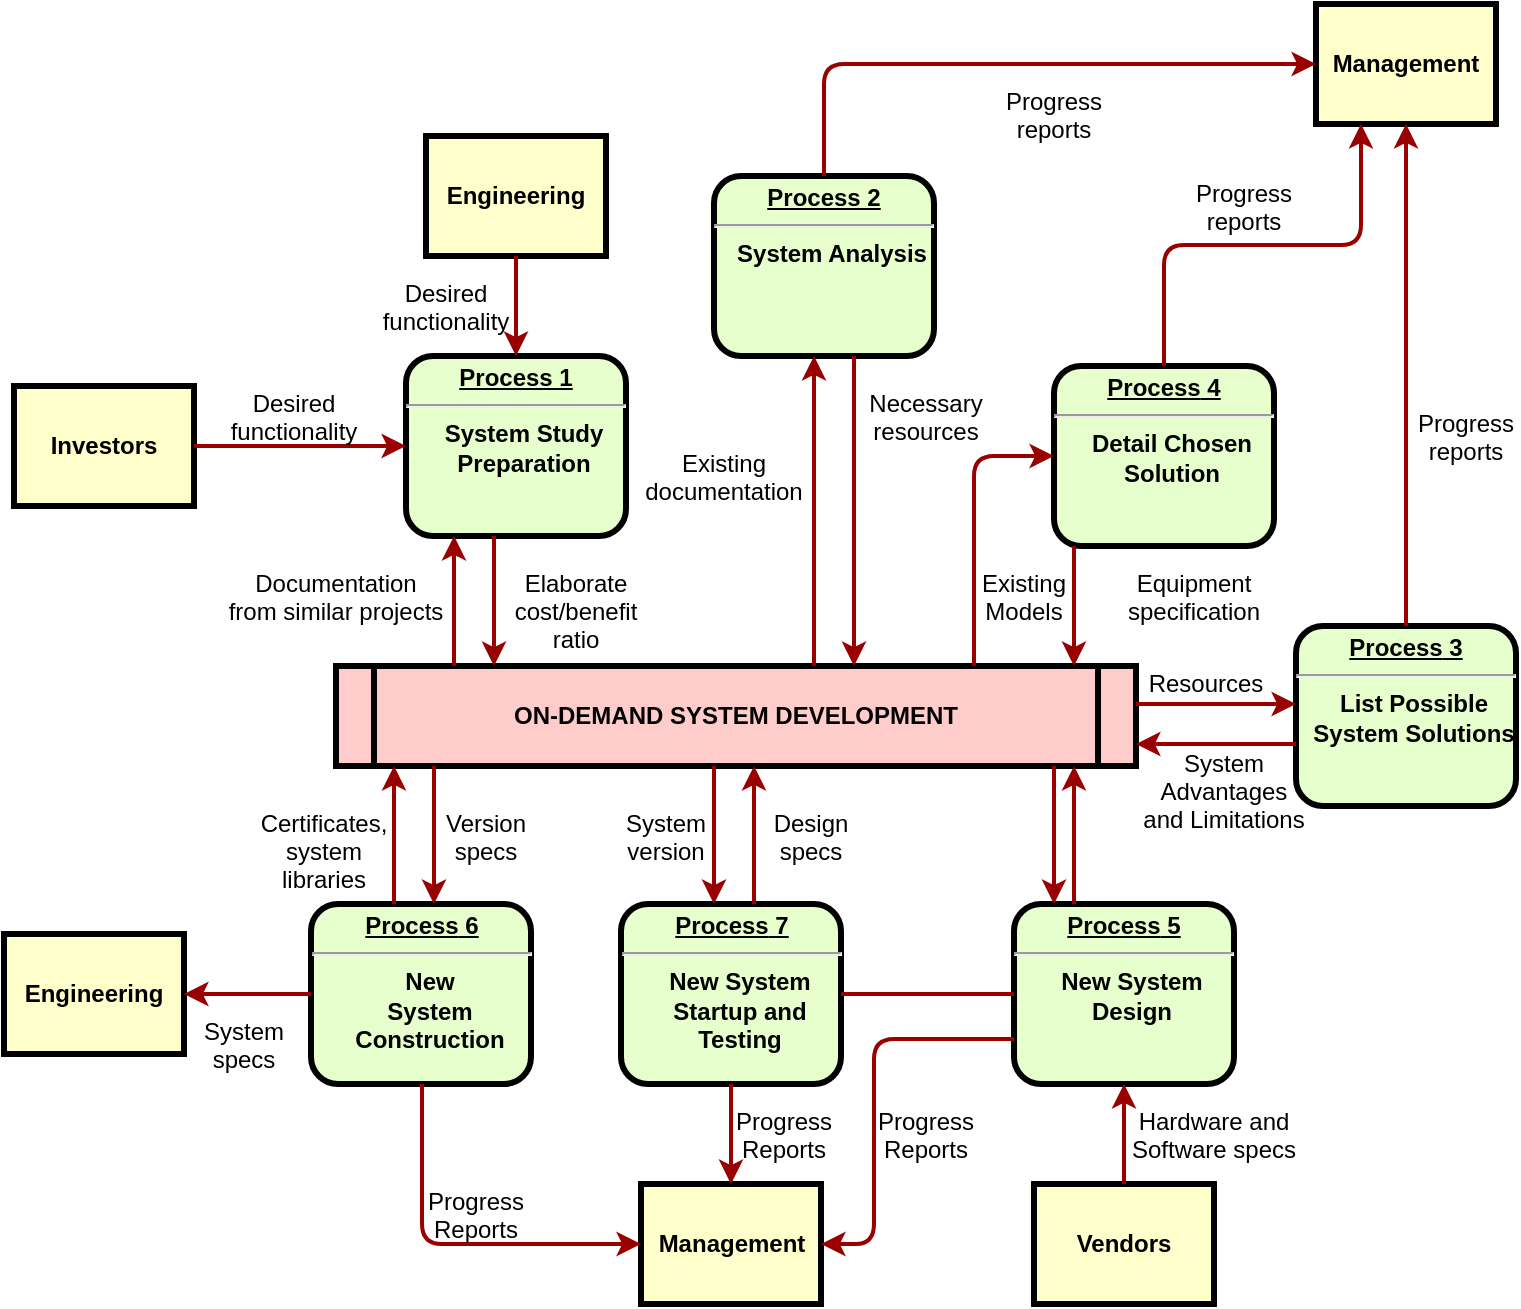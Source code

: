 <mxfile version="14.3.0" type="github" pages="6">
  <diagram name="Page-1" id="c7558073-3199-34d8-9f00-42111426c3f3">
    <mxGraphModel dx="1422" dy="794" grid="1" gridSize="10" guides="1" tooltips="1" connect="1" arrows="1" fold="1" page="1" pageScale="1" pageWidth="826" pageHeight="1169" background="#ffffff" math="0" shadow="0">
      <root>
        <mxCell id="0" />
        <mxCell id="1" parent="0" />
        <mxCell id="2" value="&lt;p style=&quot;margin: 0px; margin-top: 4px; text-align: center; text-decoration: underline;&quot;&gt;&lt;strong&gt;Process 1&lt;br /&gt;&lt;/strong&gt;&lt;/p&gt;&lt;hr /&gt;&lt;p style=&quot;margin: 0px; margin-left: 8px;&quot;&gt;System Study&lt;/p&gt;&lt;p style=&quot;margin: 0px; margin-left: 8px;&quot;&gt;Preparation&lt;/p&gt;" style="verticalAlign=middle;align=center;overflow=fill;fontSize=12;fontFamily=Helvetica;html=1;rounded=1;fontStyle=1;strokeWidth=3;fillColor=#E6FFCC" parent="1" vertex="1">
          <mxGeometry x="236" y="236" width="110" height="90" as="geometry" />
        </mxCell>
        <mxCell id="3" value="Engineering" style="whiteSpace=wrap;align=center;verticalAlign=middle;fontStyle=1;strokeWidth=3;fillColor=#FFFFCC" parent="1" vertex="1">
          <mxGeometry x="246" y="126" width="90" height="60" as="geometry" />
        </mxCell>
        <mxCell id="4" value="Investors" style="whiteSpace=wrap;align=center;verticalAlign=middle;fontStyle=1;strokeWidth=3;fillColor=#FFFFCC" parent="1" vertex="1">
          <mxGeometry x="40" y="251" width="90" height="60" as="geometry" />
        </mxCell>
        <mxCell id="5" value="ON-DEMAND SYSTEM DEVELOPMENT" style="shape=process;whiteSpace=wrap;align=center;verticalAlign=middle;size=0.048;fontStyle=1;strokeWidth=3;fillColor=#FFCCCC" parent="1" vertex="1">
          <mxGeometry x="201.0" y="391" width="400" height="50" as="geometry" />
        </mxCell>
        <mxCell id="6" value="&lt;p style=&quot;margin: 0px; margin-top: 4px; text-align: center; text-decoration: underline;&quot;&gt;&lt;strong&gt;Process 2&lt;br /&gt;&lt;/strong&gt;&lt;/p&gt;&lt;hr /&gt;&lt;p style=&quot;margin: 0px; margin-left: 8px;&quot;&gt;System Analysis&lt;/p&gt;" style="verticalAlign=middle;align=center;overflow=fill;fontSize=12;fontFamily=Helvetica;html=1;rounded=1;fontStyle=1;strokeWidth=3;fillColor=#E6FFCC" parent="1" vertex="1">
          <mxGeometry x="390" y="146" width="110" height="90" as="geometry" />
        </mxCell>
        <mxCell id="7" value="&lt;p style=&quot;margin: 0px; margin-top: 4px; text-align: center; text-decoration: underline;&quot;&gt;&lt;strong&gt;&lt;strong&gt;Process&lt;/strong&gt; 3&lt;br /&gt;&lt;/strong&gt;&lt;/p&gt;&lt;hr /&gt;&lt;p style=&quot;margin: 0px; margin-left: 8px;&quot;&gt;List Possible&lt;/p&gt;&lt;p style=&quot;margin: 0px; margin-left: 8px;&quot;&gt;System Solutions&lt;/p&gt;" style="verticalAlign=middle;align=center;overflow=fill;fontSize=12;fontFamily=Helvetica;html=1;rounded=1;fontStyle=1;strokeWidth=3;fillColor=#E6FFCC" parent="1" vertex="1">
          <mxGeometry x="681" y="371" width="110" height="90" as="geometry" />
        </mxCell>
        <mxCell id="8" value="&lt;p style=&quot;margin: 0px; margin-top: 4px; text-align: center; text-decoration: underline;&quot;&gt;&lt;strong&gt;&lt;strong&gt;Process&lt;/strong&gt; 4&lt;br /&gt;&lt;/strong&gt;&lt;/p&gt;&lt;hr /&gt;&lt;p style=&quot;margin: 0px; margin-left: 8px;&quot;&gt;Detail Chosen&lt;/p&gt;&lt;p style=&quot;margin: 0px; margin-left: 8px;&quot;&gt;Solution&lt;/p&gt;" style="verticalAlign=middle;align=center;overflow=fill;fontSize=12;fontFamily=Helvetica;html=1;rounded=1;fontStyle=1;strokeWidth=3;fillColor=#E6FFCC" parent="1" vertex="1">
          <mxGeometry x="560" y="241" width="110" height="90" as="geometry" />
        </mxCell>
        <mxCell id="9" value="&lt;p style=&quot;margin: 0px; margin-top: 4px; text-align: center; text-decoration: underline;&quot;&gt;&lt;strong&gt;&lt;strong&gt;Process&lt;/strong&gt; 5&lt;br /&gt;&lt;/strong&gt;&lt;/p&gt;&lt;hr /&gt;&lt;p style=&quot;margin: 0px; margin-left: 8px;&quot;&gt;New System&lt;/p&gt;&lt;p style=&quot;margin: 0px; margin-left: 8px;&quot;&gt;Design&lt;/p&gt;" style="verticalAlign=middle;align=center;overflow=fill;fontSize=12;fontFamily=Helvetica;html=1;rounded=1;fontStyle=1;strokeWidth=3;fillColor=#E6FFCC" parent="1" vertex="1">
          <mxGeometry x="540" y="510" width="110" height="90" as="geometry" />
        </mxCell>
        <mxCell id="10" value="&lt;p style=&quot;margin: 0px; margin-top: 4px; text-align: center; text-decoration: underline;&quot;&gt;&lt;strong&gt;&lt;strong&gt;Process&lt;/strong&gt; 6&lt;br /&gt;&lt;/strong&gt;&lt;/p&gt;&lt;hr /&gt;&lt;p style=&quot;margin: 0px; margin-left: 8px;&quot;&gt;New&lt;/p&gt;&lt;p style=&quot;margin: 0px; margin-left: 8px;&quot;&gt;System&lt;/p&gt;&lt;p style=&quot;margin: 0px; margin-left: 8px;&quot;&gt;Construction&lt;/p&gt;" style="verticalAlign=middle;align=center;overflow=fill;fontSize=12;fontFamily=Helvetica;html=1;rounded=1;fontStyle=1;strokeWidth=3;fillColor=#E6FFCC" parent="1" vertex="1">
          <mxGeometry x="188.5" y="510" width="110" height="90" as="geometry" />
        </mxCell>
        <mxCell id="12" value="Management" style="whiteSpace=wrap;align=center;verticalAlign=middle;fontStyle=1;strokeWidth=3;fillColor=#FFFFCC" parent="1" vertex="1">
          <mxGeometry x="691" y="60.0" width="90" height="60" as="geometry" />
        </mxCell>
        <mxCell id="13" value="Management" style="whiteSpace=wrap;align=center;verticalAlign=middle;fontStyle=1;strokeWidth=3;fillColor=#FFFFCC" parent="1" vertex="1">
          <mxGeometry x="353.5" y="650" width="90" height="60" as="geometry" />
        </mxCell>
        <mxCell id="14" value="Engineering" style="whiteSpace=wrap;align=center;verticalAlign=middle;fontStyle=1;strokeWidth=3;fillColor=#FFFFCC" parent="1" vertex="1">
          <mxGeometry x="35.0" y="525.0" width="90" height="60" as="geometry" />
        </mxCell>
        <mxCell id="15" value="Vendors" style="whiteSpace=wrap;align=center;verticalAlign=middle;fontStyle=1;strokeWidth=3;fillColor=#FFFFCC" parent="1" vertex="1">
          <mxGeometry x="550.0" y="650" width="90" height="60" as="geometry" />
        </mxCell>
        <mxCell id="36" value="" style="edgeStyle=none;noEdgeStyle=1;strokeColor=#990000;strokeWidth=2" parent="1" source="3" target="2" edge="1">
          <mxGeometry width="100" height="100" relative="1" as="geometry">
            <mxPoint x="20" y="250" as="sourcePoint" />
            <mxPoint x="120" y="150" as="targetPoint" />
          </mxGeometry>
        </mxCell>
        <mxCell id="37" value="" style="edgeStyle=none;noEdgeStyle=1;strokeColor=#990000;strokeWidth=2" parent="1" source="4" target="2" edge="1">
          <mxGeometry width="100" height="100" relative="1" as="geometry">
            <mxPoint x="280" y="190" as="sourcePoint" />
            <mxPoint x="380" y="90" as="targetPoint" />
          </mxGeometry>
        </mxCell>
        <mxCell id="11" value="&lt;p style=&quot;margin: 0px; margin-top: 4px; text-align: center; text-decoration: underline;&quot;&gt;&lt;strong&gt;&lt;strong&gt;Process&lt;/strong&gt; 7&lt;br /&gt;&lt;/strong&gt;&lt;/p&gt;&lt;hr /&gt;&lt;p style=&quot;margin: 0px; margin-left: 8px;&quot;&gt;New System&lt;/p&gt;&lt;p style=&quot;margin: 0px; margin-left: 8px;&quot;&gt;Startup and&lt;/p&gt;&lt;p style=&quot;margin: 0px; margin-left: 8px;&quot;&gt;Testing&lt;/p&gt;" style="verticalAlign=middle;align=center;overflow=fill;fontSize=12;fontFamily=Helvetica;html=1;rounded=1;fontStyle=1;strokeWidth=3;fillColor=#E6FFCC" parent="1" vertex="1">
          <mxGeometry x="343.5" y="510" width="110" height="90" as="geometry" />
        </mxCell>
        <mxCell id="51" value="" style="endArrow=none;noEdgeStyle=1;strokeColor=#990000;strokeWidth=2" parent="1" source="9" target="11" edge="1">
          <mxGeometry relative="1" as="geometry">
            <mxPoint x="205.008" y="481" as="sourcePoint" />
            <mxPoint x="400.328" y="650" as="targetPoint" />
          </mxGeometry>
        </mxCell>
        <mxCell id="52" value="Desired &#xa;functionality" style="text;spacingTop=-5;align=center" parent="1" vertex="1">
          <mxGeometry x="165" y="251" width="30" height="20" as="geometry" />
        </mxCell>
        <mxCell id="53" value="Desired &#xa;functionality" style="text;spacingTop=-5;align=center" parent="1" vertex="1">
          <mxGeometry x="241" y="196" width="30" height="20" as="geometry" />
        </mxCell>
        <mxCell id="54" value="Documentation&#xa;from similar projects" style="text;spacingTop=-5;align=center" parent="1" vertex="1">
          <mxGeometry x="186" y="341" width="30" height="20" as="geometry" />
        </mxCell>
        <mxCell id="55" value="" style="edgeStyle=elbowEdgeStyle;elbow=horizontal;strokeColor=#990000;strokeWidth=2" parent="1" source="5" target="2" edge="1">
          <mxGeometry width="100" height="100" relative="1" as="geometry">
            <mxPoint x="50" y="530" as="sourcePoint" />
            <mxPoint x="150" y="430" as="targetPoint" />
            <Array as="points">
              <mxPoint x="260" y="370" />
            </Array>
          </mxGeometry>
        </mxCell>
        <mxCell id="56" value="" style="edgeStyle=elbowEdgeStyle;elbow=horizontal;strokeColor=#990000;strokeWidth=2" parent="1" source="2" target="5" edge="1">
          <mxGeometry width="100" height="100" relative="1" as="geometry">
            <mxPoint x="50" y="500" as="sourcePoint" />
            <mxPoint x="150" y="400" as="targetPoint" />
            <Array as="points">
              <mxPoint x="280" y="360" />
            </Array>
          </mxGeometry>
        </mxCell>
        <mxCell id="57" value="Elaborate&#xa;cost/benefit&#xa;ratio" style="text;spacingTop=-5;align=center" parent="1" vertex="1">
          <mxGeometry x="306" y="341" width="30" height="20" as="geometry" />
        </mxCell>
        <mxCell id="58" value="" style="edgeStyle=elbowEdgeStyle;elbow=horizontal;strokeColor=#990000;strokeWidth=2" parent="1" source="5" target="6" edge="1">
          <mxGeometry width="100" height="100" relative="1" as="geometry">
            <mxPoint x="380" y="370" as="sourcePoint" />
            <mxPoint x="480" y="270" as="targetPoint" />
            <Array as="points">
              <mxPoint x="440" y="310" />
            </Array>
          </mxGeometry>
        </mxCell>
        <mxCell id="59" value="" style="edgeStyle=elbowEdgeStyle;elbow=horizontal;strokeColor=#990000;strokeWidth=2" parent="1" source="6" target="5" edge="1">
          <mxGeometry width="100" height="100" relative="1" as="geometry">
            <mxPoint x="350" y="370" as="sourcePoint" />
            <mxPoint x="450" y="270" as="targetPoint" />
            <Array as="points">
              <mxPoint x="460" y="320" />
            </Array>
          </mxGeometry>
        </mxCell>
        <mxCell id="60" value="Existing&#xa;documentation" style="text;spacingTop=-5;align=center" parent="1" vertex="1">
          <mxGeometry x="380.0" y="281.0" width="30" height="20" as="geometry" />
        </mxCell>
        <mxCell id="61" value="Necessary&#xa;resources" style="text;spacingTop=-5;align=center" parent="1" vertex="1">
          <mxGeometry x="481.0" y="251.0" width="30" height="20" as="geometry" />
        </mxCell>
        <mxCell id="62" value="Progress&#xa;reports" style="text;spacingTop=-5;align=center" parent="1" vertex="1">
          <mxGeometry x="545.0" y="100.0" width="30" height="20" as="geometry" />
        </mxCell>
        <mxCell id="63" value="Progress&#xa;reports" style="text;spacingTop=-5;align=center" parent="1" vertex="1">
          <mxGeometry x="640" y="146.0" width="30" height="20" as="geometry" />
        </mxCell>
        <mxCell id="64" value="Progress&#xa;reports" style="text;spacingTop=-5;align=center" parent="1" vertex="1">
          <mxGeometry x="751.0" y="261.0" width="30" height="20" as="geometry" />
        </mxCell>
        <mxCell id="65" value="" style="edgeStyle=elbowEdgeStyle;elbow=horizontal;strokeColor=#990000;strokeWidth=2" parent="1" source="6" target="12" edge="1">
          <mxGeometry width="100" height="100" relative="1" as="geometry">
            <mxPoint x="260" y="180.0" as="sourcePoint" />
            <mxPoint x="360" y="80.0" as="targetPoint" />
            <Array as="points">
              <mxPoint x="445" y="140" />
            </Array>
          </mxGeometry>
        </mxCell>
        <mxCell id="66" value="" style="edgeStyle=elbowEdgeStyle;elbow=vertical;entryX=0.25;entryY=1;strokeColor=#990000;strokeWidth=2" parent="1" source="8" target="12" edge="1">
          <mxGeometry width="100" height="100" relative="1" as="geometry">
            <mxPoint x="530" y="250" as="sourcePoint" />
            <mxPoint x="630" y="150" as="targetPoint" />
          </mxGeometry>
        </mxCell>
        <mxCell id="67" value="" style="edgeStyle=elbowEdgeStyle;elbow=horizontal;strokeColor=#990000;strokeWidth=2" parent="1" source="7" target="12" edge="1">
          <mxGeometry width="100" height="100" relative="1" as="geometry">
            <mxPoint x="660.0" y="360" as="sourcePoint" />
            <mxPoint x="760.0" y="260" as="targetPoint" />
          </mxGeometry>
        </mxCell>
        <mxCell id="68" value="" style="edgeStyle=elbowEdgeStyle;elbow=horizontal;strokeColor=#990000;strokeWidth=2" parent="1" source="8" target="5" edge="1">
          <mxGeometry width="100" height="100" relative="1" as="geometry">
            <mxPoint x="570" y="380" as="sourcePoint" />
            <mxPoint x="510" y="250" as="targetPoint" />
            <Array as="points">
              <mxPoint x="570" y="360" />
            </Array>
          </mxGeometry>
        </mxCell>
        <mxCell id="69" value="" style="edgeStyle=segmentEdgeStyle;strokeColor=#990000;strokeWidth=2" parent="1" source="5" target="8" edge="1">
          <mxGeometry width="100" height="100" relative="1" as="geometry">
            <mxPoint x="340" y="360" as="sourcePoint" />
            <mxPoint x="440" y="260" as="targetPoint" />
            <Array as="points">
              <mxPoint x="520" y="286" />
            </Array>
          </mxGeometry>
        </mxCell>
        <mxCell id="70" value="Existing&#xa;Models" style="text;spacingTop=-5;align=center" parent="1" vertex="1">
          <mxGeometry x="530.0" y="341.0" width="30" height="20" as="geometry" />
        </mxCell>
        <mxCell id="71" value="Equipment&#xa;specification" style="text;spacingTop=-5;align=center" parent="1" vertex="1">
          <mxGeometry x="615" y="341" width="30" height="20" as="geometry" />
        </mxCell>
        <mxCell id="72" value="" style="edgeStyle=elbowEdgeStyle;elbow=vertical;strokeColor=#990000;strokeWidth=2" parent="1" source="5" target="7" edge="1">
          <mxGeometry width="100" height="100" relative="1" as="geometry">
            <mxPoint x="500" y="500" as="sourcePoint" />
            <mxPoint x="600" y="400" as="targetPoint" />
            <Array as="points">
              <mxPoint x="650" y="410" />
            </Array>
          </mxGeometry>
        </mxCell>
        <mxCell id="73" value="" style="edgeStyle=elbowEdgeStyle;elbow=vertical;strokeColor=#990000;strokeWidth=2" parent="1" source="7" target="5" edge="1">
          <mxGeometry width="100" height="100" relative="1" as="geometry">
            <mxPoint x="460" y="500" as="sourcePoint" />
            <mxPoint x="560" y="400" as="targetPoint" />
            <Array as="points">
              <mxPoint x="650" y="430" />
            </Array>
          </mxGeometry>
        </mxCell>
        <mxCell id="74" value="Resources" style="text;spacingTop=-5;align=center" parent="1" vertex="1">
          <mxGeometry x="621" y="391.0" width="30" height="20" as="geometry" />
        </mxCell>
        <mxCell id="75" value="System &#xa;Advantages &#xa;and Limitations" style="text;spacingTop=-5;align=center" parent="1" vertex="1">
          <mxGeometry x="630" y="431.0" width="30" height="20" as="geometry" />
        </mxCell>
        <mxCell id="76" value="" style="edgeStyle=elbowEdgeStyle;elbow=horizontal;strokeColor=#990000;strokeWidth=2" parent="1" source="9" target="5" edge="1">
          <mxGeometry width="100" height="100" relative="1" as="geometry">
            <mxPoint x="420" y="580" as="sourcePoint" />
            <mxPoint x="520" y="480" as="targetPoint" />
            <Array as="points">
              <mxPoint x="570" y="470" />
            </Array>
          </mxGeometry>
        </mxCell>
        <mxCell id="77" value="" style="edgeStyle=elbowEdgeStyle;elbow=horizontal;strokeColor=#990000;strokeWidth=2" parent="1" source="5" target="9" edge="1">
          <mxGeometry width="100" height="100" relative="1" as="geometry">
            <mxPoint x="400" y="590" as="sourcePoint" />
            <mxPoint x="500" y="490" as="targetPoint" />
            <Array as="points">
              <mxPoint x="560" y="480" />
            </Array>
          </mxGeometry>
        </mxCell>
        <mxCell id="78" value="" style="edgeStyle=elbowEdgeStyle;elbow=horizontal;strokeColor=#990000;strokeWidth=2" parent="1" source="15" target="9" edge="1">
          <mxGeometry width="100" height="100" relative="1" as="geometry">
            <mxPoint x="430" y="700" as="sourcePoint" />
            <mxPoint x="530" y="600" as="targetPoint" />
          </mxGeometry>
        </mxCell>
        <mxCell id="79" value="Hardware and&#xa;Software specs" style="text;spacingTop=-5;align=center" parent="1" vertex="1">
          <mxGeometry x="625" y="610" width="30" height="20" as="geometry" />
        </mxCell>
        <mxCell id="81" value="" style="edgeStyle=elbowEdgeStyle;elbow=horizontal;exitX=0;exitY=0.75;strokeColor=#990000;strokeWidth=2" parent="1" source="9" target="13" edge="1">
          <mxGeometry width="100" height="100" relative="1" as="geometry">
            <mxPoint x="420" y="730" as="sourcePoint" />
            <mxPoint x="520" y="630" as="targetPoint" />
            <Array as="points">
              <mxPoint x="470" y="630" />
            </Array>
          </mxGeometry>
        </mxCell>
        <mxCell id="82" value="Progress&#xa;Reports" style="text;spacingTop=-5;align=center" parent="1" vertex="1">
          <mxGeometry x="481.0" y="610.0" width="30" height="20" as="geometry" />
        </mxCell>
        <mxCell id="83" value="" style="edgeStyle=elbowEdgeStyle;elbow=horizontal;strokeColor=#990000;strokeWidth=2" parent="1" source="11" target="13" edge="1">
          <mxGeometry width="100" height="100" relative="1" as="geometry">
            <mxPoint x="200" y="660.0" as="sourcePoint" />
            <mxPoint x="230.0" y="650" as="targetPoint" />
          </mxGeometry>
        </mxCell>
        <mxCell id="84" value="Progress&#xa;Reports" style="text;spacingTop=-5;align=center" parent="1" vertex="1">
          <mxGeometry x="410.0" y="610.0" width="30" height="20" as="geometry" />
        </mxCell>
        <mxCell id="85" value="" style="edgeStyle=elbowEdgeStyle;elbow=horizontal;strokeColor=#990000;strokeWidth=2" parent="1" source="10" target="13" edge="1">
          <mxGeometry width="100" height="100" relative="1" as="geometry">
            <mxPoint x="130.0" y="740" as="sourcePoint" />
            <mxPoint x="230.0" y="640" as="targetPoint" />
            <Array as="points">
              <mxPoint x="244" y="630" />
            </Array>
          </mxGeometry>
        </mxCell>
        <mxCell id="86" value="Progress&#xa;Reports" style="text;spacingTop=-5;align=center" parent="1" vertex="1">
          <mxGeometry x="256.0" y="650.0" width="30" height="20" as="geometry" />
        </mxCell>
        <mxCell id="87" value="" style="edgeStyle=elbowEdgeStyle;elbow=vertical;strokeColor=#990000;strokeWidth=2" parent="1" source="10" target="14" edge="1">
          <mxGeometry width="100" height="100" relative="1" as="geometry">
            <mxPoint x="70" y="740" as="sourcePoint" />
            <mxPoint x="170" y="640" as="targetPoint" />
          </mxGeometry>
        </mxCell>
        <mxCell id="88" value="" style="edgeStyle=elbowEdgeStyle;elbow=horizontal;strokeColor=#990000;strokeWidth=2" parent="1" source="5" target="11" edge="1">
          <mxGeometry width="100" height="100" relative="1" as="geometry">
            <mxPoint x="50" y="500" as="sourcePoint" />
            <mxPoint x="150" y="400" as="targetPoint" />
            <Array as="points">
              <mxPoint x="390" y="470" />
            </Array>
          </mxGeometry>
        </mxCell>
        <mxCell id="89" value="" style="edgeStyle=elbowEdgeStyle;elbow=horizontal;strokeColor=#990000;strokeWidth=2" parent="1" source="11" target="5" edge="1">
          <mxGeometry width="100" height="100" relative="1" as="geometry">
            <mxPoint x="60.0" y="510" as="sourcePoint" />
            <mxPoint x="160.0" y="410" as="targetPoint" />
            <Array as="points">
              <mxPoint x="410" y="470" />
            </Array>
          </mxGeometry>
        </mxCell>
        <mxCell id="90" value="Version&#xa;specs" style="text;spacingTop=-5;align=center" parent="1" vertex="1">
          <mxGeometry x="261" y="461" width="30" height="20" as="geometry" />
        </mxCell>
        <mxCell id="91" value="Certificates,&#xa;system&#xa;libraries" style="text;spacingTop=-5;align=center" parent="1" vertex="1">
          <mxGeometry x="180" y="461.0" width="30" height="20" as="geometry" />
        </mxCell>
        <mxCell id="92" value="" style="edgeStyle=elbowEdgeStyle;elbow=horizontal;strokeColor=#990000;strokeWidth=2" parent="1" source="5" target="10" edge="1">
          <mxGeometry width="100" height="100" relative="1" as="geometry">
            <mxPoint x="30.0" y="500" as="sourcePoint" />
            <mxPoint x="130.0" y="400" as="targetPoint" />
            <Array as="points">
              <mxPoint x="250" y="470" />
            </Array>
          </mxGeometry>
        </mxCell>
        <mxCell id="93" value="" style="edgeStyle=elbowEdgeStyle;elbow=horizontal;strokeColor=#990000;strokeWidth=2" parent="1" source="10" target="5" edge="1">
          <mxGeometry width="100" height="100" relative="1" as="geometry">
            <mxPoint x="40" y="510" as="sourcePoint" />
            <mxPoint x="140" y="410" as="targetPoint" />
            <Array as="points">
              <mxPoint x="230" y="470" />
            </Array>
          </mxGeometry>
        </mxCell>
        <mxCell id="94" value="System&#xa;specs" style="text;spacingTop=-5;align=center" parent="1" vertex="1">
          <mxGeometry x="140.0" y="565.0" width="30" height="20" as="geometry" />
        </mxCell>
        <mxCell id="95" value="Design&#xa;specs" style="text;spacingTop=-5;align=center" parent="1" vertex="1">
          <mxGeometry x="423.5" y="461.0" width="30" height="20" as="geometry" />
        </mxCell>
        <mxCell id="96" value="System&#xa;version" style="text;spacingTop=-5;align=center" parent="1" vertex="1">
          <mxGeometry x="351.0" y="461" width="30" height="20" as="geometry" />
        </mxCell>
      </root>
    </mxGraphModel>
  </diagram>
  <diagram id="R7G8wOYUefruL5u44qhR" name="Page-2">
    <mxGraphModel dx="1422" dy="794" grid="0" gridSize="10" guides="1" tooltips="1" connect="1" arrows="1" fold="1" page="1" pageScale="1" pageWidth="850" pageHeight="1100" math="0" shadow="0">
      <root>
        <mxCell id="V-b-HQtUx1xGGUiKB_HP-0" />
        <mxCell id="V-b-HQtUx1xGGUiKB_HP-1" parent="V-b-HQtUx1xGGUiKB_HP-0" />
        <mxCell id="IvNzww2wgmAIkyjw9Zv5-2" value="" style="edgeStyle=orthogonalEdgeStyle;rounded=0;orthogonalLoop=1;jettySize=auto;html=1;" parent="V-b-HQtUx1xGGUiKB_HP-1" source="IvNzww2wgmAIkyjw9Zv5-0" target="IvNzww2wgmAIkyjw9Zv5-1" edge="1">
          <mxGeometry relative="1" as="geometry" />
        </mxCell>
        <mxCell id="IvNzww2wgmAIkyjw9Zv5-4" value="" style="edgeStyle=orthogonalEdgeStyle;rounded=0;orthogonalLoop=1;jettySize=auto;html=1;" parent="V-b-HQtUx1xGGUiKB_HP-1" source="IvNzww2wgmAIkyjw9Zv5-0" target="IvNzww2wgmAIkyjw9Zv5-3" edge="1">
          <mxGeometry relative="1" as="geometry" />
        </mxCell>
        <mxCell id="IvNzww2wgmAIkyjw9Zv5-6" value="" style="edgeStyle=orthogonalEdgeStyle;rounded=0;orthogonalLoop=1;jettySize=auto;html=1;" parent="V-b-HQtUx1xGGUiKB_HP-1" source="IvNzww2wgmAIkyjw9Zv5-0" target="IvNzww2wgmAIkyjw9Zv5-5" edge="1">
          <mxGeometry relative="1" as="geometry" />
        </mxCell>
        <mxCell id="IvNzww2wgmAIkyjw9Zv5-0" value="New Loan" style="whiteSpace=wrap;html=1;aspect=fixed;fillColor=#ffe6cc;strokeColor=#d79b00;" parent="V-b-HQtUx1xGGUiKB_HP-1" vertex="1">
          <mxGeometry x="380" y="40" width="80" height="80" as="geometry" />
        </mxCell>
        <mxCell id="IvNzww2wgmAIkyjw9Zv5-18" value="" style="edgeStyle=orthogonalEdgeStyle;rounded=0;orthogonalLoop=1;jettySize=auto;html=1;" parent="V-b-HQtUx1xGGUiKB_HP-1" source="IvNzww2wgmAIkyjw9Zv5-1" target="IvNzww2wgmAIkyjw9Zv5-17" edge="1">
          <mxGeometry relative="1" as="geometry" />
        </mxCell>
        <mxCell id="IvNzww2wgmAIkyjw9Zv5-1" value="Underwriting" style="whiteSpace=wrap;html=1;aspect=fixed;fillColor=#f8cecc;strokeColor=#b85450;" parent="V-b-HQtUx1xGGUiKB_HP-1" vertex="1">
          <mxGeometry x="220" y="160" width="80" height="80" as="geometry" />
        </mxCell>
        <mxCell id="IvNzww2wgmAIkyjw9Zv5-3" value="Submit to Suspend" style="whiteSpace=wrap;html=1;aspect=fixed;fillColor=#f8cecc;strokeColor=#b85450;" parent="V-b-HQtUx1xGGUiKB_HP-1" vertex="1">
          <mxGeometry x="540" y="160" width="80" height="80" as="geometry" />
        </mxCell>
        <mxCell id="IvNzww2wgmAIkyjw9Zv5-5" value="Appraisal Review" style="whiteSpace=wrap;html=1;aspect=fixed;fillColor=#f8cecc;strokeColor=#b85450;" parent="V-b-HQtUx1xGGUiKB_HP-1" vertex="1">
          <mxGeometry x="380" y="160" width="80" height="80" as="geometry" />
        </mxCell>
        <mxCell id="IvNzww2wgmAIkyjw9Zv5-20" value="" style="edgeStyle=orthogonalEdgeStyle;rounded=0;orthogonalLoop=1;jettySize=auto;html=1;startArrow=block;startFill=1;" parent="V-b-HQtUx1xGGUiKB_HP-1" source="IvNzww2wgmAIkyjw9Zv5-17" target="IvNzww2wgmAIkyjw9Zv5-19" edge="1">
          <mxGeometry relative="1" as="geometry" />
        </mxCell>
        <mxCell id="IvNzww2wgmAIkyjw9Zv5-22" value="" style="edgeStyle=orthogonalEdgeStyle;rounded=0;orthogonalLoop=1;jettySize=auto;html=1;" parent="V-b-HQtUx1xGGUiKB_HP-1" source="IvNzww2wgmAIkyjw9Zv5-17" target="IvNzww2wgmAIkyjw9Zv5-21" edge="1">
          <mxGeometry relative="1" as="geometry" />
        </mxCell>
        <mxCell id="IvNzww2wgmAIkyjw9Zv5-24" value="" style="edgeStyle=orthogonalEdgeStyle;rounded=0;orthogonalLoop=1;jettySize=auto;html=1;startArrow=block;startFill=1;" parent="V-b-HQtUx1xGGUiKB_HP-1" source="IvNzww2wgmAIkyjw9Zv5-17" target="IvNzww2wgmAIkyjw9Zv5-23" edge="1">
          <mxGeometry relative="1" as="geometry" />
        </mxCell>
        <mxCell id="IvNzww2wgmAIkyjw9Zv5-17" value="Conditions Management" style="whiteSpace=wrap;html=1;aspect=fixed;fillColor=#e1d5e7;strokeColor=#9673a6;" parent="V-b-HQtUx1xGGUiKB_HP-1" vertex="1">
          <mxGeometry x="220" y="280" width="80" height="80" as="geometry" />
        </mxCell>
        <mxCell id="IvNzww2wgmAIkyjw9Zv5-19" value="Ready to Close" style="whiteSpace=wrap;html=1;aspect=fixed;fillColor=#d5e8d4;strokeColor=#82b366;" parent="V-b-HQtUx1xGGUiKB_HP-1" vertex="1">
          <mxGeometry x="120" y="450" width="80" height="80" as="geometry" />
        </mxCell>
        <mxCell id="IvNzww2wgmAIkyjw9Zv5-27" style="edgeStyle=orthogonalEdgeStyle;rounded=0;orthogonalLoop=1;jettySize=auto;html=1;entryX=0;entryY=0.5;entryDx=0;entryDy=0;startArrow=block;startFill=1;" parent="V-b-HQtUx1xGGUiKB_HP-1" source="IvNzww2wgmAIkyjw9Zv5-21" target="IvNzww2wgmAIkyjw9Zv5-25" edge="1">
          <mxGeometry relative="1" as="geometry" />
        </mxCell>
        <mxCell id="IvNzww2wgmAIkyjw9Zv5-21" value="On Hold" style="whiteSpace=wrap;html=1;aspect=fixed;fillColor=#d5e8d4;strokeColor=#82b366;" parent="V-b-HQtUx1xGGUiKB_HP-1" vertex="1">
          <mxGeometry x="220" y="400" width="80" height="80" as="geometry" />
        </mxCell>
        <mxCell id="IvNzww2wgmAIkyjw9Zv5-26" value="" style="edgeStyle=orthogonalEdgeStyle;rounded=0;orthogonalLoop=1;jettySize=auto;html=1;startArrow=block;startFill=1;" parent="V-b-HQtUx1xGGUiKB_HP-1" source="IvNzww2wgmAIkyjw9Zv5-23" target="IvNzww2wgmAIkyjw9Zv5-25" edge="1">
          <mxGeometry relative="1" as="geometry" />
        </mxCell>
        <mxCell id="IvNzww2wgmAIkyjw9Zv5-23" value="Resubmit to Underwriting" style="whiteSpace=wrap;html=1;aspect=fixed;fillColor=#d5e8d4;strokeColor=#82b366;" parent="V-b-HQtUx1xGGUiKB_HP-1" vertex="1">
          <mxGeometry x="380" y="280" width="80" height="80" as="geometry" />
        </mxCell>
        <mxCell id="IvNzww2wgmAIkyjw9Zv5-34" value="" style="edgeStyle=orthogonalEdgeStyle;rounded=0;orthogonalLoop=1;jettySize=auto;html=1;startArrow=block;startFill=1;" parent="V-b-HQtUx1xGGUiKB_HP-1" source="IvNzww2wgmAIkyjw9Zv5-25" target="IvNzww2wgmAIkyjw9Zv5-33" edge="1">
          <mxGeometry relative="1" as="geometry" />
        </mxCell>
        <mxCell id="IvNzww2wgmAIkyjw9Zv5-25" value="Conditions Management" style="whiteSpace=wrap;html=1;aspect=fixed;fillColor=#fff2cc;strokeColor=#d6b656;" parent="V-b-HQtUx1xGGUiKB_HP-1" vertex="1">
          <mxGeometry x="380" y="400" width="80" height="80" as="geometry" />
        </mxCell>
        <mxCell id="IvNzww2wgmAIkyjw9Zv5-32" value="" style="endArrow=classic;html=1;entryX=1.013;entryY=0.888;entryDx=0;entryDy=0;entryPerimeter=0;exitX=0.25;exitY=1;exitDx=0;exitDy=0;startArrow=block;startFill=1;" parent="V-b-HQtUx1xGGUiKB_HP-1" source="IvNzww2wgmAIkyjw9Zv5-25" target="IvNzww2wgmAIkyjw9Zv5-19" edge="1">
          <mxGeometry width="50" height="50" relative="1" as="geometry">
            <mxPoint x="380" y="480" as="sourcePoint" />
            <mxPoint x="550" y="390" as="targetPoint" />
            <Array as="points">
              <mxPoint x="400" y="521" />
            </Array>
          </mxGeometry>
        </mxCell>
        <mxCell id="IvNzww2wgmAIkyjw9Zv5-33" value="On Hold" style="whiteSpace=wrap;html=1;aspect=fixed;fillColor=#fff2cc;strokeColor=#d6b656;" parent="V-b-HQtUx1xGGUiKB_HP-1" vertex="1">
          <mxGeometry x="540" y="400" width="80" height="80" as="geometry" />
        </mxCell>
        <mxCell id="IvNzww2wgmAIkyjw9Zv5-36" value="" style="endArrow=classic;html=1;entryX=1;entryY=0.5;entryDx=0;entryDy=0;exitX=0.5;exitY=0;exitDx=0;exitDy=0;startArrow=block;startFill=1;" parent="V-b-HQtUx1xGGUiKB_HP-1" source="IvNzww2wgmAIkyjw9Zv5-33" target="IvNzww2wgmAIkyjw9Zv5-23" edge="1">
          <mxGeometry width="50" height="50" relative="1" as="geometry">
            <mxPoint x="480" y="450" as="sourcePoint" />
            <mxPoint x="530" y="400" as="targetPoint" />
            <Array as="points">
              <mxPoint x="580" y="320" />
            </Array>
          </mxGeometry>
        </mxCell>
        <mxCell id="IvNzww2wgmAIkyjw9Zv5-37" value="NOA (Cancel, Withdrawn, Decline etc...)" style="whiteSpace=wrap;html=1;aspect=fixed;fillColor=#dae8fc;strokeColor=#6c8ebf;" parent="V-b-HQtUx1xGGUiKB_HP-1" vertex="1">
          <mxGeometry x="385" y="560" width="80" height="80" as="geometry" />
        </mxCell>
        <mxCell id="IvNzww2wgmAIkyjw9Zv5-39" value="" style="endArrow=classic;startArrow=classic;html=1;entryX=0.5;entryY=1;entryDx=0;entryDy=0;exitX=1;exitY=0.5;exitDx=0;exitDy=0;" parent="V-b-HQtUx1xGGUiKB_HP-1" source="IvNzww2wgmAIkyjw9Zv5-37" target="IvNzww2wgmAIkyjw9Zv5-33" edge="1">
          <mxGeometry width="50" height="50" relative="1" as="geometry">
            <mxPoint x="530" y="540" as="sourcePoint" />
            <mxPoint x="580" y="490" as="targetPoint" />
            <Array as="points">
              <mxPoint x="580" y="600" />
            </Array>
          </mxGeometry>
        </mxCell>
        <mxCell id="IvNzww2wgmAIkyjw9Zv5-40" value="" style="endArrow=classic;startArrow=classic;html=1;entryX=0.5;entryY=1;entryDx=0;entryDy=0;exitX=0;exitY=0.5;exitDx=0;exitDy=0;" parent="V-b-HQtUx1xGGUiKB_HP-1" source="IvNzww2wgmAIkyjw9Zv5-37" target="IvNzww2wgmAIkyjw9Zv5-21" edge="1">
          <mxGeometry width="50" height="50" relative="1" as="geometry">
            <mxPoint x="270" y="610" as="sourcePoint" />
            <mxPoint x="320" y="560" as="targetPoint" />
            <Array as="points">
              <mxPoint x="260" y="600" />
            </Array>
          </mxGeometry>
        </mxCell>
        <mxCell id="d9RwSW8CbvToCwmyCG3v-2" value="" style="endArrow=classic;startArrow=classic;html=1;exitX=0.25;exitY=0;exitDx=0;exitDy=0;entryX=0.25;entryY=0;entryDx=0;entryDy=0;" edge="1" parent="V-b-HQtUx1xGGUiKB_HP-1" source="IvNzww2wgmAIkyjw9Zv5-19" target="IvNzww2wgmAIkyjw9Zv5-23">
          <mxGeometry width="50" height="50" relative="1" as="geometry">
            <mxPoint x="81" y="424" as="sourcePoint" />
            <mxPoint x="131" y="374" as="targetPoint" />
            <Array as="points">
              <mxPoint x="140" y="260" />
              <mxPoint x="400" y="260" />
            </Array>
          </mxGeometry>
        </mxCell>
      </root>
    </mxGraphModel>
  </diagram>
  <diagram id="78nLcjnqLFZzO-8Tf4lb" name="Retail">
    <mxGraphModel dx="868" dy="482" grid="0" gridSize="10" guides="1" tooltips="1" connect="1" arrows="1" fold="1" page="1" pageScale="1" pageWidth="850" pageHeight="1100" math="0" shadow="0">
      <root>
        <mxCell id="Vnwm4c8hBKzlIiC-nxyH-0" />
        <mxCell id="Vnwm4c8hBKzlIiC-nxyH-1" parent="Vnwm4c8hBKzlIiC-nxyH-0" />
        <mxCell id="Vnwm4c8hBKzlIiC-nxyH-24" value="" style="edgeStyle=orthogonalEdgeStyle;rounded=0;orthogonalLoop=1;jettySize=auto;html=1;startArrow=none;startFill=0;endArrow=block;endFill=1;" edge="1" parent="Vnwm4c8hBKzlIiC-nxyH-1" source="Vnwm4c8hBKzlIiC-nxyH-17" target="Vnwm4c8hBKzlIiC-nxyH-23">
          <mxGeometry relative="1" as="geometry" />
        </mxCell>
        <mxCell id="Vnwm4c8hBKzlIiC-nxyH-54" value="1" style="edgeStyle=orthogonalEdgeStyle;rounded=0;orthogonalLoop=1;jettySize=auto;html=1;startArrow=none;startFill=0;endArrow=block;endFill=1;" edge="1" parent="Vnwm4c8hBKzlIiC-nxyH-1" source="Vnwm4c8hBKzlIiC-nxyH-17" target="Vnwm4c8hBKzlIiC-nxyH-23">
          <mxGeometry y="-18" relative="1" as="geometry">
            <mxPoint as="offset" />
          </mxGeometry>
        </mxCell>
        <mxCell id="Vnwm4c8hBKzlIiC-nxyH-17" value="Print Retail Commitment Letter&lt;br&gt;Job(A)" style="whiteSpace=wrap;html=1;aspect=fixed;" vertex="1" parent="Vnwm4c8hBKzlIiC-nxyH-1">
          <mxGeometry x="962" y="200" width="80" height="80" as="geometry" />
        </mxCell>
        <mxCell id="Vnwm4c8hBKzlIiC-nxyH-21" value="" style="edgeStyle=orthogonalEdgeStyle;rounded=0;orthogonalLoop=1;jettySize=auto;html=1;startArrow=none;startFill=0;endArrow=block;endFill=1;" edge="1" parent="Vnwm4c8hBKzlIiC-nxyH-1" source="Vnwm4c8hBKzlIiC-nxyH-20" target="Vnwm4c8hBKzlIiC-nxyH-17">
          <mxGeometry relative="1" as="geometry" />
        </mxCell>
        <mxCell id="Vnwm4c8hBKzlIiC-nxyH-20" value="Hangfire" style="pointerEvents=1;shadow=0;dashed=0;html=1;strokeColor=none;labelPosition=center;verticalLabelPosition=bottom;verticalAlign=top;align=center;fillColor=#515151;shape=mxgraph.mscae.system_center.roles" vertex="1" parent="Vnwm4c8hBKzlIiC-nxyH-1">
          <mxGeometry x="896" y="215" width="42" height="50" as="geometry" />
        </mxCell>
        <mxCell id="Vnwm4c8hBKzlIiC-nxyH-22" value="Jobs run at every night at 11pm&lt;br&gt;Picks the latest Commitment letter generated for a Retail loan&lt;br&gt;first time: between 1/1 12 AM and 1/1 11pm&lt;br&gt;OR&amp;nbsp;&lt;br&gt;Last successful runtime yesterday 11pm and today 11pm&amp;nbsp;&lt;br&gt;1/1 11pm and 1/2 11pm" style="text;html=1;strokeColor=none;fillColor=none;align=center;verticalAlign=middle;whiteSpace=wrap;rounded=0;" vertex="1" parent="Vnwm4c8hBKzlIiC-nxyH-1">
          <mxGeometry x="1052" y="210" width="380" height="50" as="geometry" />
        </mxCell>
        <mxCell id="Vnwm4c8hBKzlIiC-nxyH-26" value="2" style="edgeStyle=orthogonalEdgeStyle;rounded=0;orthogonalLoop=1;jettySize=auto;html=1;startArrow=none;startFill=0;endArrow=block;endFill=1;" edge="1" parent="Vnwm4c8hBKzlIiC-nxyH-1" source="Vnwm4c8hBKzlIiC-nxyH-23" target="Vnwm4c8hBKzlIiC-nxyH-25">
          <mxGeometry y="-18" relative="1" as="geometry">
            <mxPoint as="offset" />
          </mxGeometry>
        </mxCell>
        <mxCell id="Vnwm4c8hBKzlIiC-nxyH-23" value="Creates a Batch&lt;br&gt;&quot;Print Retail Commitment Letter&quot;" style="whiteSpace=wrap;html=1;aspect=fixed;" vertex="1" parent="Vnwm4c8hBKzlIiC-nxyH-1">
          <mxGeometry x="962" y="320" width="80" height="80" as="geometry" />
        </mxCell>
        <mxCell id="Vnwm4c8hBKzlIiC-nxyH-28" value="3" style="edgeStyle=orthogonalEdgeStyle;rounded=0;orthogonalLoop=1;jettySize=auto;html=1;startArrow=none;startFill=0;endArrow=block;endFill=1;" edge="1" parent="Vnwm4c8hBKzlIiC-nxyH-1" source="Vnwm4c8hBKzlIiC-nxyH-25" target="Vnwm4c8hBKzlIiC-nxyH-27">
          <mxGeometry x="0.1" y="10" relative="1" as="geometry">
            <mxPoint as="offset" />
          </mxGeometry>
        </mxCell>
        <mxCell id="Vnwm4c8hBKzlIiC-nxyH-25" value="Find all the loan id and latest file id to be printed." style="whiteSpace=wrap;html=1;aspect=fixed;" vertex="1" parent="Vnwm4c8hBKzlIiC-nxyH-1">
          <mxGeometry x="962" y="440" width="80" height="80" as="geometry" />
        </mxCell>
        <mxCell id="Vnwm4c8hBKzlIiC-nxyH-32" value="3b. 2 loans found" style="edgeStyle=orthogonalEdgeStyle;rounded=0;orthogonalLoop=1;jettySize=auto;html=1;entryX=1;entryY=0.5;entryDx=0;entryDy=0;startArrow=none;startFill=0;endArrow=block;endFill=1;" edge="1" parent="Vnwm4c8hBKzlIiC-nxyH-1" source="Vnwm4c8hBKzlIiC-nxyH-27" target="Vnwm4c8hBKzlIiC-nxyH-31">
          <mxGeometry relative="1" as="geometry">
            <Array as="points">
              <mxPoint x="1122" y="600" />
            </Array>
          </mxGeometry>
        </mxCell>
        <mxCell id="Vnwm4c8hBKzlIiC-nxyH-52" value="3a. 0 Loans" style="edgeStyle=orthogonalEdgeStyle;rounded=0;orthogonalLoop=1;jettySize=auto;html=1;exitX=0.5;exitY=0;exitDx=0;exitDy=0;startArrow=none;startFill=0;endArrow=block;endFill=1;" edge="1" parent="Vnwm4c8hBKzlIiC-nxyH-1" source="Vnwm4c8hBKzlIiC-nxyH-27" target="Vnwm4c8hBKzlIiC-nxyH-50">
          <mxGeometry y="-22" relative="1" as="geometry">
            <mxPoint as="offset" />
          </mxGeometry>
        </mxCell>
        <mxCell id="Vnwm4c8hBKzlIiC-nxyH-27" value="" style="rhombus;whiteSpace=wrap;html=1;" vertex="1" parent="Vnwm4c8hBKzlIiC-nxyH-1">
          <mxGeometry x="1082" y="440" width="80" height="80" as="geometry" />
        </mxCell>
        <mxCell id="RYQk0bYTISgMf8YhfpPY-51" value="4" style="edgeStyle=orthogonalEdgeStyle;rounded=0;orthogonalLoop=1;jettySize=auto;html=1;entryX=1;entryY=0.5;entryDx=0;entryDy=0;startArrow=none;startFill=0;endArrow=block;endFill=1;" edge="1" parent="Vnwm4c8hBKzlIiC-nxyH-1" source="Vnwm4c8hBKzlIiC-nxyH-31" target="RYQk0bYTISgMf8YhfpPY-45">
          <mxGeometry relative="1" as="geometry" />
        </mxCell>
        <mxCell id="RYQk0bYTISgMf8YhfpPY-62" style="edgeStyle=orthogonalEdgeStyle;rounded=0;orthogonalLoop=1;jettySize=auto;html=1;exitX=0.5;exitY=1;exitDx=0;exitDy=0;entryX=0.5;entryY=0;entryDx=0;entryDy=0;entryPerimeter=0;startArrow=none;startFill=0;endArrow=block;endFill=1;" edge="1" parent="Vnwm4c8hBKzlIiC-nxyH-1" source="Vnwm4c8hBKzlIiC-nxyH-31" target="RYQk0bYTISgMf8YhfpPY-56">
          <mxGeometry relative="1" as="geometry" />
        </mxCell>
        <mxCell id="Vnwm4c8hBKzlIiC-nxyH-31" value="Create BatchItem&lt;br&gt;and Enqueue PrintJob for each BatchItem" style="whiteSpace=wrap;html=1;aspect=fixed;" vertex="1" parent="Vnwm4c8hBKzlIiC-nxyH-1">
          <mxGeometry x="962" y="560" width="80" height="80" as="geometry" />
        </mxCell>
        <mxCell id="Vnwm4c8hBKzlIiC-nxyH-37" value="2" style="edgeStyle=orthogonalEdgeStyle;rounded=0;orthogonalLoop=1;jettySize=auto;html=1;startArrow=none;startFill=0;endArrow=block;endFill=1;" edge="1" parent="Vnwm4c8hBKzlIiC-nxyH-1" source="Vnwm4c8hBKzlIiC-nxyH-33" target="Vnwm4c8hBKzlIiC-nxyH-36">
          <mxGeometry y="10" relative="1" as="geometry">
            <mxPoint as="offset" />
          </mxGeometry>
        </mxCell>
        <mxCell id="Vnwm4c8hBKzlIiC-nxyH-33" value="Print Job(B)&lt;br&gt;BatchItem&lt;br&gt;Processing&lt;br&gt;parallel&amp;nbsp;2 print jobs running" style="whiteSpace=wrap;html=1;aspect=fixed;" vertex="1" parent="Vnwm4c8hBKzlIiC-nxyH-1">
          <mxGeometry x="1044" y="680" width="80" height="80" as="geometry" />
        </mxCell>
        <mxCell id="Vnwm4c8hBKzlIiC-nxyH-39" value="3" style="edgeStyle=orthogonalEdgeStyle;rounded=0;orthogonalLoop=1;jettySize=auto;html=1;startArrow=none;startFill=0;endArrow=block;endFill=1;entryX=0;entryY=0.5;entryDx=0;entryDy=0;" edge="1" parent="Vnwm4c8hBKzlIiC-nxyH-1" source="Vnwm4c8hBKzlIiC-nxyH-36" target="Vnwm4c8hBKzlIiC-nxyH-38">
          <mxGeometry relative="1" as="geometry">
            <Array as="points">
              <mxPoint x="1204" y="600" />
            </Array>
          </mxGeometry>
        </mxCell>
        <mxCell id="Vnwm4c8hBKzlIiC-nxyH-36" value="Load the PDF&lt;br&gt;and start printing" style="whiteSpace=wrap;html=1;aspect=fixed;" vertex="1" parent="Vnwm4c8hBKzlIiC-nxyH-1">
          <mxGeometry x="1164" y="680" width="80" height="80" as="geometry" />
        </mxCell>
        <mxCell id="Vnwm4c8hBKzlIiC-nxyH-47" value="3b. Print Success" style="edgeStyle=orthogonalEdgeStyle;rounded=0;orthogonalLoop=1;jettySize=auto;html=1;entryX=0.5;entryY=0;entryDx=0;entryDy=0;startArrow=none;startFill=0;endArrow=block;endFill=1;" edge="1" parent="Vnwm4c8hBKzlIiC-nxyH-1" source="Vnwm4c8hBKzlIiC-nxyH-38" target="Vnwm4c8hBKzlIiC-nxyH-46">
          <mxGeometry x="-0.5" y="-20" relative="1" as="geometry">
            <Array as="points">
              <mxPoint x="1284" y="660" />
              <mxPoint x="1324" y="660" />
            </Array>
            <mxPoint x="-20" y="-20" as="offset" />
          </mxGeometry>
        </mxCell>
        <mxCell id="Vnwm4c8hBKzlIiC-nxyH-53" value="3a. Failed" style="edgeStyle=orthogonalEdgeStyle;rounded=0;orthogonalLoop=1;jettySize=auto;html=1;entryX=0.5;entryY=1;entryDx=0;entryDy=0;startArrow=none;startFill=0;endArrow=block;endFill=1;" edge="1" parent="Vnwm4c8hBKzlIiC-nxyH-1" source="Vnwm4c8hBKzlIiC-nxyH-38" target="Vnwm4c8hBKzlIiC-nxyH-40">
          <mxGeometry y="20" relative="1" as="geometry">
            <mxPoint as="offset" />
          </mxGeometry>
        </mxCell>
        <mxCell id="Vnwm4c8hBKzlIiC-nxyH-38" value="" style="rhombus;whiteSpace=wrap;html=1;" vertex="1" parent="Vnwm4c8hBKzlIiC-nxyH-1">
          <mxGeometry x="1244" y="560" width="80" height="80" as="geometry" />
        </mxCell>
        <mxCell id="Vnwm4c8hBKzlIiC-nxyH-43" value="4" style="edgeStyle=orthogonalEdgeStyle;rounded=0;orthogonalLoop=1;jettySize=auto;html=1;startArrow=none;startFill=0;endArrow=block;endFill=1;" edge="1" parent="Vnwm4c8hBKzlIiC-nxyH-1" source="Vnwm4c8hBKzlIiC-nxyH-40" target="Vnwm4c8hBKzlIiC-nxyH-42">
          <mxGeometry y="10" relative="1" as="geometry">
            <mxPoint as="offset" />
          </mxGeometry>
        </mxCell>
        <mxCell id="Vnwm4c8hBKzlIiC-nxyH-40" value="Update Batch &amp;amp; BatchItem Status Failed.&lt;br&gt;or Partial Complete" style="whiteSpace=wrap;html=1;aspect=fixed;" vertex="1" parent="Vnwm4c8hBKzlIiC-nxyH-1">
          <mxGeometry x="1244" y="440" width="80" height="80" as="geometry" />
        </mxCell>
        <mxCell id="Vnwm4c8hBKzlIiC-nxyH-45" value="5" style="edgeStyle=orthogonalEdgeStyle;rounded=0;orthogonalLoop=1;jettySize=auto;html=1;startArrow=none;startFill=0;endArrow=block;endFill=1;" edge="1" parent="Vnwm4c8hBKzlIiC-nxyH-1" source="Vnwm4c8hBKzlIiC-nxyH-42" target="Vnwm4c8hBKzlIiC-nxyH-44">
          <mxGeometry y="10" relative="1" as="geometry">
            <mxPoint as="offset" />
          </mxGeometry>
        </mxCell>
        <mxCell id="Vnwm4c8hBKzlIiC-nxyH-42" value="Email Prod Support&lt;br&gt;Printing failed" style="whiteSpace=wrap;html=1;aspect=fixed;" vertex="1" parent="Vnwm4c8hBKzlIiC-nxyH-1">
          <mxGeometry x="1364" y="440" width="80" height="80" as="geometry" />
        </mxCell>
        <mxCell id="RYQk0bYTISgMf8YhfpPY-55" value="6" style="edgeStyle=orthogonalEdgeStyle;rounded=0;orthogonalLoop=1;jettySize=auto;html=1;startArrow=none;startFill=0;endArrow=block;endFill=1;" edge="1" parent="Vnwm4c8hBKzlIiC-nxyH-1" source="Vnwm4c8hBKzlIiC-nxyH-44" target="RYQk0bYTISgMf8YhfpPY-54">
          <mxGeometry relative="1" as="geometry" />
        </mxCell>
        <mxCell id="Vnwm4c8hBKzlIiC-nxyH-44" value="Fail the&amp;nbsp; Hangfire Print&lt;br&gt;Job (B)" style="whiteSpace=wrap;html=1;aspect=fixed;" vertex="1" parent="Vnwm4c8hBKzlIiC-nxyH-1">
          <mxGeometry x="1484" y="440" width="80" height="80" as="geometry" />
        </mxCell>
        <mxCell id="Vnwm4c8hBKzlIiC-nxyH-49" value="4" style="edgeStyle=orthogonalEdgeStyle;rounded=0;orthogonalLoop=1;jettySize=auto;html=1;startArrow=none;startFill=0;endArrow=block;endFill=1;" edge="1" parent="Vnwm4c8hBKzlIiC-nxyH-1" source="Vnwm4c8hBKzlIiC-nxyH-46" target="Vnwm4c8hBKzlIiC-nxyH-48">
          <mxGeometry y="10" relative="1" as="geometry">
            <mxPoint as="offset" />
          </mxGeometry>
        </mxCell>
        <mxCell id="Vnwm4c8hBKzlIiC-nxyH-46" value="Store Comment in HELOS" style="whiteSpace=wrap;html=1;aspect=fixed;" vertex="1" parent="Vnwm4c8hBKzlIiC-nxyH-1">
          <mxGeometry x="1284" y="680" width="80" height="80" as="geometry" />
        </mxCell>
        <mxCell id="Vnwm4c8hBKzlIiC-nxyH-56" value="5" style="edgeStyle=orthogonalEdgeStyle;rounded=0;orthogonalLoop=1;jettySize=auto;html=1;startArrow=none;startFill=0;endArrow=block;endFill=1;" edge="1" parent="Vnwm4c8hBKzlIiC-nxyH-1" source="Vnwm4c8hBKzlIiC-nxyH-48" target="Vnwm4c8hBKzlIiC-nxyH-55">
          <mxGeometry y="10" relative="1" as="geometry">
            <mxPoint as="offset" />
          </mxGeometry>
        </mxCell>
        <mxCell id="Vnwm4c8hBKzlIiC-nxyH-48" value="Create New Commitment Letter Follow-up Reminder" style="whiteSpace=wrap;html=1;aspect=fixed;" vertex="1" parent="Vnwm4c8hBKzlIiC-nxyH-1">
          <mxGeometry x="1404" y="680" width="80" height="80" as="geometry" />
        </mxCell>
        <mxCell id="Vnwm4c8hBKzlIiC-nxyH-50" value="No Loan / File found then Mark the batch as completed." style="whiteSpace=wrap;html=1;aspect=fixed;" vertex="1" parent="Vnwm4c8hBKzlIiC-nxyH-1">
          <mxGeometry x="1082" y="320" width="80" height="80" as="geometry" />
        </mxCell>
        <mxCell id="RYQk0bYTISgMf8YhfpPY-53" value="6" style="edgeStyle=orthogonalEdgeStyle;rounded=0;orthogonalLoop=1;jettySize=auto;html=1;startArrow=none;startFill=0;endArrow=block;endFill=1;" edge="1" parent="Vnwm4c8hBKzlIiC-nxyH-1" source="Vnwm4c8hBKzlIiC-nxyH-55" target="RYQk0bYTISgMf8YhfpPY-52">
          <mxGeometry relative="1" as="geometry" />
        </mxCell>
        <mxCell id="Vnwm4c8hBKzlIiC-nxyH-55" value="Update Batch &amp;amp; BatchItem Status Success" style="whiteSpace=wrap;html=1;aspect=fixed;" vertex="1" parent="Vnwm4c8hBKzlIiC-nxyH-1">
          <mxGeometry x="1524" y="680" width="80" height="80" as="geometry" />
        </mxCell>
        <mxCell id="RYQk0bYTISgMf8YhfpPY-0" style="edgeStyle=orthogonalEdgeStyle;rounded=0;orthogonalLoop=1;jettySize=auto;html=1;entryX=0;entryY=0.5;entryDx=0;entryDy=0;startArrow=none;startFill=0;endArrow=block;endFill=1;" edge="1" parent="Vnwm4c8hBKzlIiC-nxyH-1" source="RYQk0bYTISgMf8YhfpPY-2" target="RYQk0bYTISgMf8YhfpPY-6">
          <mxGeometry relative="1" as="geometry" />
        </mxCell>
        <mxCell id="RYQk0bYTISgMf8YhfpPY-1" value="2" style="edgeStyle=orthogonalEdgeStyle;rounded=0;orthogonalLoop=1;jettySize=auto;html=1;entryX=0.5;entryY=0;entryDx=0;entryDy=0;startArrow=none;startFill=0;endArrow=block;endFill=1;" edge="1" parent="Vnwm4c8hBKzlIiC-nxyH-1" source="RYQk0bYTISgMf8YhfpPY-2" target="RYQk0bYTISgMf8YhfpPY-10">
          <mxGeometry relative="1" as="geometry" />
        </mxCell>
        <mxCell id="RYQk0bYTISgMf8YhfpPY-2" value="Retail" style="whiteSpace=wrap;html=1;aspect=fixed;" vertex="1" parent="Vnwm4c8hBKzlIiC-nxyH-1">
          <mxGeometry x="83" y="40" width="80" height="80" as="geometry" />
        </mxCell>
        <mxCell id="RYQk0bYTISgMf8YhfpPY-3" value="1" style="edgeStyle=orthogonalEdgeStyle;rounded=0;orthogonalLoop=1;jettySize=auto;html=1;entryX=0;entryY=0.5;entryDx=0;entryDy=0;startArrow=none;startFill=0;endArrow=block;endFill=1;" edge="1" parent="Vnwm4c8hBKzlIiC-nxyH-1" source="RYQk0bYTISgMf8YhfpPY-4" target="RYQk0bYTISgMf8YhfpPY-2">
          <mxGeometry relative="1" as="geometry" />
        </mxCell>
        <mxCell id="RYQk0bYTISgMf8YhfpPY-4" value="HELOS &lt;br&gt;USER" style="shape=umlActor;verticalLabelPosition=bottom;verticalAlign=top;html=1;outlineConnect=0;" vertex="1" parent="Vnwm4c8hBKzlIiC-nxyH-1">
          <mxGeometry x="13" y="50" width="30" height="60" as="geometry" />
        </mxCell>
        <mxCell id="RYQk0bYTISgMf8YhfpPY-5" style="edgeStyle=orthogonalEdgeStyle;rounded=0;orthogonalLoop=1;jettySize=auto;html=1;entryX=0;entryY=0.5;entryDx=0;entryDy=0;startArrow=none;startFill=0;endArrow=block;endFill=1;" edge="1" parent="Vnwm4c8hBKzlIiC-nxyH-1" source="RYQk0bYTISgMf8YhfpPY-6" target="RYQk0bYTISgMf8YhfpPY-7">
          <mxGeometry relative="1" as="geometry" />
        </mxCell>
        <mxCell id="RYQk0bYTISgMf8YhfpPY-6" value="&lt;font style=&quot;font-size: 8px&quot;&gt;Property State = MN, VT, MA, UT, IL, NY (not applicable to Purchase), NJ&lt;/font&gt;" style="whiteSpace=wrap;html=1;aspect=fixed;" vertex="1" parent="Vnwm4c8hBKzlIiC-nxyH-1">
          <mxGeometry x="203" y="40" width="80" height="80" as="geometry" />
        </mxCell>
        <mxCell id="RYQk0bYTISgMf8YhfpPY-7" value="&lt;span style=&quot;font-size: 10px&quot;&gt;Not Canceled OR&lt;br&gt;Not Funded&lt;br&gt;OR&amp;nbsp;&lt;br&gt;Calculator Enabled&lt;br&gt;&lt;/span&gt;" style="whiteSpace=wrap;html=1;aspect=fixed;" vertex="1" parent="Vnwm4c8hBKzlIiC-nxyH-1">
          <mxGeometry x="323" y="40" width="80" height="80" as="geometry" />
        </mxCell>
        <mxCell id="RYQk0bYTISgMf8YhfpPY-8" value="3" style="edgeStyle=orthogonalEdgeStyle;rounded=0;orthogonalLoop=1;jettySize=auto;html=1;entryX=0;entryY=0.5;entryDx=0;entryDy=0;entryPerimeter=0;startArrow=none;startFill=0;endArrow=block;endFill=1;" edge="1" parent="Vnwm4c8hBKzlIiC-nxyH-1" source="RYQk0bYTISgMf8YhfpPY-10" target="RYQk0bYTISgMf8YhfpPY-14">
          <mxGeometry relative="1" as="geometry" />
        </mxCell>
        <mxCell id="RYQk0bYTISgMf8YhfpPY-9" value="4" style="edgeStyle=orthogonalEdgeStyle;rounded=0;orthogonalLoop=1;jettySize=auto;html=1;startArrow=none;startFill=0;endArrow=block;endFill=1;" edge="1" parent="Vnwm4c8hBKzlIiC-nxyH-1" source="RYQk0bYTISgMf8YhfpPY-10" target="RYQk0bYTISgMf8YhfpPY-4">
          <mxGeometry relative="1" as="geometry" />
        </mxCell>
        <mxCell id="RYQk0bYTISgMf8YhfpPY-10" value="Appraisal Rev.&lt;br&gt;Value Determination" style="whiteSpace=wrap;html=1;aspect=fixed;" vertex="1" parent="Vnwm4c8hBKzlIiC-nxyH-1">
          <mxGeometry x="83" y="160" width="80" height="80" as="geometry" />
        </mxCell>
        <mxCell id="RYQk0bYTISgMf8YhfpPY-11" value="2" style="edgeStyle=orthogonalEdgeStyle;rounded=0;orthogonalLoop=1;jettySize=auto;html=1;startArrow=none;startFill=0;endArrow=block;endFill=1;" edge="1" parent="Vnwm4c8hBKzlIiC-nxyH-1" source="RYQk0bYTISgMf8YhfpPY-12" target="RYQk0bYTISgMf8YhfpPY-16">
          <mxGeometry relative="1" as="geometry" />
        </mxCell>
        <mxCell id="RYQk0bYTISgMf8YhfpPY-12" value="Job Enqueued to Gen Comm Letter" style="whiteSpace=wrap;html=1;aspect=fixed;" vertex="1" parent="Vnwm4c8hBKzlIiC-nxyH-1">
          <mxGeometry x="283" y="160" width="80" height="80" as="geometry" />
        </mxCell>
        <mxCell id="RYQk0bYTISgMf8YhfpPY-13" value="1" style="edgeStyle=orthogonalEdgeStyle;rounded=0;orthogonalLoop=1;jettySize=auto;html=1;entryX=0;entryY=0.5;entryDx=0;entryDy=0;startArrow=none;startFill=0;endArrow=block;endFill=1;" edge="1" parent="Vnwm4c8hBKzlIiC-nxyH-1" source="RYQk0bYTISgMf8YhfpPY-14" target="RYQk0bYTISgMf8YhfpPY-12">
          <mxGeometry relative="1" as="geometry" />
        </mxCell>
        <mxCell id="RYQk0bYTISgMf8YhfpPY-14" value="Hangfire" style="pointerEvents=1;shadow=0;dashed=0;html=1;strokeColor=none;labelPosition=center;verticalLabelPosition=bottom;verticalAlign=top;align=center;fillColor=#515151;shape=mxgraph.mscae.system_center.roles" vertex="1" parent="Vnwm4c8hBKzlIiC-nxyH-1">
          <mxGeometry x="203" y="175" width="42" height="50" as="geometry" />
        </mxCell>
        <mxCell id="RYQk0bYTISgMf8YhfpPY-15" value="3" style="edgeStyle=orthogonalEdgeStyle;rounded=0;orthogonalLoop=1;jettySize=auto;html=1;startArrow=none;startFill=0;endArrow=block;endFill=1;" edge="1" parent="Vnwm4c8hBKzlIiC-nxyH-1" source="RYQk0bYTISgMf8YhfpPY-16" target="RYQk0bYTISgMf8YhfpPY-20">
          <mxGeometry relative="1" as="geometry" />
        </mxCell>
        <mxCell id="RYQk0bYTISgMf8YhfpPY-16" value="System in Background will try to generate the Letter" style="whiteSpace=wrap;html=1;aspect=fixed;" vertex="1" parent="Vnwm4c8hBKzlIiC-nxyH-1">
          <mxGeometry x="403" y="160" width="80" height="80" as="geometry" />
        </mxCell>
        <mxCell id="RYQk0bYTISgMf8YhfpPY-17" value="3a. Fail" style="edgeStyle=orthogonalEdgeStyle;rounded=0;orthogonalLoop=1;jettySize=auto;html=1;startArrow=none;startFill=0;endArrow=block;endFill=1;" edge="1" parent="Vnwm4c8hBKzlIiC-nxyH-1" source="RYQk0bYTISgMf8YhfpPY-20" target="RYQk0bYTISgMf8YhfpPY-22">
          <mxGeometry x="-0.5" y="10" relative="1" as="geometry">
            <mxPoint as="offset" />
          </mxGeometry>
        </mxCell>
        <mxCell id="RYQk0bYTISgMf8YhfpPY-18" value="3b. Pass" style="edgeStyle=orthogonalEdgeStyle;rounded=0;orthogonalLoop=1;jettySize=auto;html=1;startArrow=none;startFill=0;endArrow=block;endFill=1;entryX=0.5;entryY=0;entryDx=0;entryDy=0;" edge="1" parent="Vnwm4c8hBKzlIiC-nxyH-1" source="RYQk0bYTISgMf8YhfpPY-20" target="RYQk0bYTISgMf8YhfpPY-26">
          <mxGeometry x="-0.5" y="-20" relative="1" as="geometry">
            <mxPoint x="563" y="280" as="targetPoint" />
            <mxPoint as="offset" />
          </mxGeometry>
        </mxCell>
        <mxCell id="RYQk0bYTISgMf8YhfpPY-19" value="3c. Unhandled Error" style="edgeStyle=orthogonalEdgeStyle;rounded=0;orthogonalLoop=1;jettySize=auto;html=1;exitX=0.5;exitY=0;exitDx=0;exitDy=0;entryX=0.5;entryY=1;entryDx=0;entryDy=0;startArrow=none;startFill=0;endArrow=block;endFill=1;" edge="1" parent="Vnwm4c8hBKzlIiC-nxyH-1" source="RYQk0bYTISgMf8YhfpPY-20" target="RYQk0bYTISgMf8YhfpPY-40">
          <mxGeometry relative="1" as="geometry" />
        </mxCell>
        <mxCell id="RYQk0bYTISgMf8YhfpPY-20" value="InRule Validation" style="rhombus;whiteSpace=wrap;html=1;" vertex="1" parent="Vnwm4c8hBKzlIiC-nxyH-1">
          <mxGeometry x="523" y="160" width="80" height="80" as="geometry" />
        </mxCell>
        <mxCell id="RYQk0bYTISgMf8YhfpPY-21" value="5" style="edgeStyle=orthogonalEdgeStyle;rounded=0;orthogonalLoop=1;jettySize=auto;html=1;startArrow=none;startFill=0;endArrow=block;endFill=1;" edge="1" parent="Vnwm4c8hBKzlIiC-nxyH-1" source="RYQk0bYTISgMf8YhfpPY-22" target="RYQk0bYTISgMf8YhfpPY-23">
          <mxGeometry relative="1" as="geometry" />
        </mxCell>
        <mxCell id="RYQk0bYTISgMf8YhfpPY-22" value="Send an Email to Processor2 / Pipe.Mgr&lt;br&gt;Letter failed" style="whiteSpace=wrap;html=1;aspect=fixed;" vertex="1" parent="Vnwm4c8hBKzlIiC-nxyH-1">
          <mxGeometry x="643" y="160" width="80" height="80" as="geometry" />
        </mxCell>
        <mxCell id="RYQk0bYTISgMf8YhfpPY-23" value="Job (A)&lt;br&gt;ends here as succeeded" style="whiteSpace=wrap;html=1;aspect=fixed;" vertex="1" parent="Vnwm4c8hBKzlIiC-nxyH-1">
          <mxGeometry x="763" y="160" width="80" height="80" as="geometry" />
        </mxCell>
        <mxCell id="RYQk0bYTISgMf8YhfpPY-24" value="4b. Vendor&lt;br&gt;Error" style="edgeStyle=orthogonalEdgeStyle;rounded=0;orthogonalLoop=1;jettySize=auto;html=1;startArrow=none;startFill=0;endArrow=block;endFill=1;" edge="1" parent="Vnwm4c8hBKzlIiC-nxyH-1" source="RYQk0bYTISgMf8YhfpPY-26" target="RYQk0bYTISgMf8YhfpPY-22">
          <mxGeometry x="-0.692" y="-20" relative="1" as="geometry">
            <Array as="points">
              <mxPoint x="653" y="320" />
            </Array>
            <mxPoint as="offset" />
          </mxGeometry>
        </mxCell>
        <mxCell id="RYQk0bYTISgMf8YhfpPY-42" value="&#xa;&#xa;&lt;span style=&quot;color: rgb(0, 0, 0); font-family: helvetica; font-size: 11px; font-style: normal; font-weight: 400; letter-spacing: normal; text-align: center; text-indent: 0px; text-transform: none; word-spacing: 0px; background-color: rgb(255, 255, 255); display: inline; float: none;&quot;&gt;4a. Letter Recd.&lt;/span&gt;&lt;br style=&quot;color: rgb(0, 0, 0); font-family: helvetica; font-size: 11px; font-style: normal; font-weight: 400; letter-spacing: normal; text-align: center; text-indent: 0px; text-transform: none; word-spacing: 0px;&quot;&gt;&lt;span style=&quot;color: rgb(0, 0, 0); font-family: helvetica; font-size: 11px; font-style: normal; font-weight: 400; letter-spacing: normal; text-align: center; text-indent: 0px; text-transform: none; word-spacing: 0px; background-color: rgb(255, 255, 255); display: inline; float: none;&quot;&gt;from Vendor&lt;/span&gt;&#xa;&#xa;" style="edgeStyle=orthogonalEdgeStyle;rounded=0;orthogonalLoop=1;jettySize=auto;html=1;entryX=0.5;entryY=0;entryDx=0;entryDy=0;startArrow=none;startFill=0;endArrow=block;endFill=1;" edge="1" parent="Vnwm4c8hBKzlIiC-nxyH-1" source="RYQk0bYTISgMf8YhfpPY-26" target="RYQk0bYTISgMf8YhfpPY-29">
          <mxGeometry y="-43" relative="1" as="geometry">
            <mxPoint as="offset" />
          </mxGeometry>
        </mxCell>
        <mxCell id="RYQk0bYTISgMf8YhfpPY-26" value="Accenture / Baydocs" style="rhombus;whiteSpace=wrap;html=1;" vertex="1" parent="Vnwm4c8hBKzlIiC-nxyH-1">
          <mxGeometry x="523" y="280" width="80" height="80" as="geometry" />
        </mxCell>
        <mxCell id="RYQk0bYTISgMf8YhfpPY-43" value="5" style="edgeStyle=orthogonalEdgeStyle;rounded=0;orthogonalLoop=1;jettySize=auto;html=1;entryX=0.5;entryY=1;entryDx=0;entryDy=0;startArrow=none;startFill=0;endArrow=block;endFill=1;" edge="1" parent="Vnwm4c8hBKzlIiC-nxyH-1" source="RYQk0bYTISgMf8YhfpPY-29" target="RYQk0bYTISgMf8YhfpPY-23">
          <mxGeometry relative="1" as="geometry" />
        </mxCell>
        <mxCell id="RYQk0bYTISgMf8YhfpPY-29" value="Store in Loan&lt;br&gt;Files" style="whiteSpace=wrap;html=1;" vertex="1" parent="Vnwm4c8hBKzlIiC-nxyH-1">
          <mxGeometry x="523" y="400" width="80" height="80" as="geometry" />
        </mxCell>
        <mxCell id="RYQk0bYTISgMf8YhfpPY-39" style="edgeStyle=orthogonalEdgeStyle;rounded=0;orthogonalLoop=1;jettySize=auto;html=1;entryX=0;entryY=0.5;entryDx=0;entryDy=0;startArrow=none;startFill=0;endArrow=block;endFill=1;" edge="1" parent="Vnwm4c8hBKzlIiC-nxyH-1" source="RYQk0bYTISgMf8YhfpPY-40" target="RYQk0bYTISgMf8YhfpPY-41">
          <mxGeometry relative="1" as="geometry" />
        </mxCell>
        <mxCell id="RYQk0bYTISgMf8YhfpPY-40" value="Email Prod Support&lt;br&gt;Printing failed" style="whiteSpace=wrap;html=1;aspect=fixed;" vertex="1" parent="Vnwm4c8hBKzlIiC-nxyH-1">
          <mxGeometry x="523" y="43" width="80" height="80" as="geometry" />
        </mxCell>
        <mxCell id="RYQk0bYTISgMf8YhfpPY-41" value="Fail the&amp;nbsp; Hangfire Job (A) as failed" style="whiteSpace=wrap;html=1;aspect=fixed;" vertex="1" parent="Vnwm4c8hBKzlIiC-nxyH-1">
          <mxGeometry x="643" y="43" width="80" height="80" as="geometry" />
        </mxCell>
        <mxCell id="RYQk0bYTISgMf8YhfpPY-49" value="5" style="edgeStyle=orthogonalEdgeStyle;rounded=0;orthogonalLoop=1;jettySize=auto;html=1;startArrow=none;startFill=0;endArrow=block;endFill=1;" edge="1" parent="Vnwm4c8hBKzlIiC-nxyH-1" source="RYQk0bYTISgMf8YhfpPY-45" target="Vnwm4c8hBKzlIiC-nxyH-20">
          <mxGeometry relative="1" as="geometry">
            <Array as="points">
              <mxPoint x="890" y="310" />
              <mxPoint x="917" y="310" />
            </Array>
          </mxGeometry>
        </mxCell>
        <mxCell id="RYQk0bYTISgMf8YhfpPY-45" value="Job (A) ends here as succeeded" style="whiteSpace=wrap;html=1;aspect=fixed;" vertex="1" parent="Vnwm4c8hBKzlIiC-nxyH-1">
          <mxGeometry x="858" y="560" width="80" height="80" as="geometry" />
        </mxCell>
        <mxCell id="RYQk0bYTISgMf8YhfpPY-52" value="Job (B) ends here as succeeded" style="whiteSpace=wrap;html=1;aspect=fixed;" vertex="1" parent="Vnwm4c8hBKzlIiC-nxyH-1">
          <mxGeometry x="1524" y="800" width="80" height="80" as="geometry" />
        </mxCell>
        <mxCell id="RYQk0bYTISgMf8YhfpPY-54" value="&#xa;&#xa;&lt;span style=&quot;color: rgb(0, 0, 0); font-family: helvetica; font-size: 12px; font-style: normal; font-weight: 400; letter-spacing: normal; text-align: center; text-indent: 0px; text-transform: none; word-spacing: 0px; background-color: rgb(248, 249, 250); display: inline; float: none;&quot;&gt;Job (B) ends here as failed&lt;/span&gt;&#xa;&#xa;" style="whiteSpace=wrap;html=1;aspect=fixed;" vertex="1" parent="Vnwm4c8hBKzlIiC-nxyH-1">
          <mxGeometry x="1604" y="440" width="80" height="80" as="geometry" />
        </mxCell>
        <mxCell id="RYQk0bYTISgMf8YhfpPY-61" value="1" style="edgeStyle=orthogonalEdgeStyle;rounded=0;orthogonalLoop=1;jettySize=auto;html=1;entryX=0;entryY=0.5;entryDx=0;entryDy=0;startArrow=none;startFill=0;endArrow=block;endFill=1;" edge="1" parent="Vnwm4c8hBKzlIiC-nxyH-1" source="RYQk0bYTISgMf8YhfpPY-56" target="Vnwm4c8hBKzlIiC-nxyH-33">
          <mxGeometry x="0.525" y="10" relative="1" as="geometry">
            <mxPoint as="offset" />
          </mxGeometry>
        </mxCell>
        <mxCell id="RYQk0bYTISgMf8YhfpPY-56" value="Hangfire" style="pointerEvents=1;shadow=0;dashed=0;html=1;strokeColor=none;labelPosition=center;verticalLabelPosition=bottom;verticalAlign=top;align=center;fillColor=#515151;shape=mxgraph.mscae.system_center.roles" vertex="1" parent="Vnwm4c8hBKzlIiC-nxyH-1">
          <mxGeometry x="981" y="695" width="42" height="50" as="geometry" />
        </mxCell>
      </root>
    </mxGraphModel>
  </diagram>
  <diagram id="2gNuVg6_cvP8rSM3NrJm" name="WS/CLP">
    <mxGraphModel dx="868" dy="482" grid="0" gridSize="10" guides="1" tooltips="1" connect="1" arrows="1" fold="1" page="1" pageScale="1" pageWidth="850" pageHeight="1100" math="0" shadow="0">
      <root>
        <mxCell id="NSxLioo0HMQ3cZ4GGgc0-0" />
        <mxCell id="NSxLioo0HMQ3cZ4GGgc0-1" parent="NSxLioo0HMQ3cZ4GGgc0-0" />
        <mxCell id="NSxLioo0HMQ3cZ4GGgc0-5" value="1" style="edgeStyle=orthogonalEdgeStyle;rounded=0;orthogonalLoop=1;jettySize=auto;html=1;entryX=0;entryY=0.5;entryDx=0;entryDy=0;startArrow=none;startFill=0;endArrow=block;endFill=1;" parent="NSxLioo0HMQ3cZ4GGgc0-1" edge="1">
          <mxGeometry relative="1" as="geometry">
            <mxPoint x="89" y="184" as="sourcePoint" />
            <mxPoint x="129" y="184" as="targetPoint" />
          </mxGeometry>
        </mxCell>
        <mxCell id="cTY0n26GmllDPk_6peBX-22" value="2" style="edgeStyle=orthogonalEdgeStyle;rounded=0;orthogonalLoop=1;jettySize=auto;html=1;entryX=0.5;entryY=0;entryDx=0;entryDy=0;startArrow=none;startFill=0;endArrow=block;endFill=1;" edge="1" parent="NSxLioo0HMQ3cZ4GGgc0-1" source="5PdvI1oVPV6XVF7dX-At-0" target="cTY0n26GmllDPk_6peBX-21">
          <mxGeometry relative="1" as="geometry" />
        </mxCell>
        <mxCell id="5PdvI1oVPV6XVF7dX-At-0" value="Appraisal Rev.&lt;br&gt;Value Determination&lt;br&gt;Post Save" style="whiteSpace=wrap;html=1;aspect=fixed;fillColor=#d5e8d4;strokeColor=#82b366;" parent="NSxLioo0HMQ3cZ4GGgc0-1" vertex="1">
          <mxGeometry x="129" y="144" width="80" height="80" as="geometry" />
        </mxCell>
        <mxCell id="cTY0n26GmllDPk_6peBX-38" value="" style="edgeStyle=orthogonalEdgeStyle;rounded=0;orthogonalLoop=1;jettySize=auto;html=1;startArrow=none;startFill=0;endArrow=block;endFill=1;entryX=0;entryY=0.5;entryDx=0;entryDy=0;" edge="1" parent="NSxLioo0HMQ3cZ4GGgc0-1" source="tpYR8w4WRNjMnwgAiciD-3" target="cTY0n26GmllDPk_6peBX-39">
          <mxGeometry relative="1" as="geometry">
            <mxPoint x="569" y="174.0" as="targetPoint" />
          </mxGeometry>
        </mxCell>
        <mxCell id="tpYR8w4WRNjMnwgAiciD-3" value="Job&lt;br&gt;CL Gen/Email" style="whiteSpace=wrap;html=1;aspect=fixed;fillColor=#fff2cc;strokeColor=#d6b656;" parent="NSxLioo0HMQ3cZ4GGgc0-1" vertex="1">
          <mxGeometry x="409" y="134" width="80" height="80" as="geometry" />
        </mxCell>
        <mxCell id="4TkWEprui47BmuY2ACx3-4" value="1" style="edgeStyle=orthogonalEdgeStyle;rounded=0;orthogonalLoop=1;jettySize=auto;html=1;entryX=0;entryY=0.5;entryDx=0;entryDy=0;startArrow=none;startFill=0;endArrow=block;endFill=1;" parent="NSxLioo0HMQ3cZ4GGgc0-1" source="4TkWEprui47BmuY2ACx3-0" target="tpYR8w4WRNjMnwgAiciD-3" edge="1">
          <mxGeometry relative="1" as="geometry" />
        </mxCell>
        <mxCell id="4TkWEprui47BmuY2ACx3-0" value="Hangfire" style="pointerEvents=1;shadow=0;dashed=0;html=1;strokeColor=none;labelPosition=center;verticalLabelPosition=bottom;verticalAlign=top;align=center;fillColor=#515151;shape=mxgraph.mscae.system_center.roles" parent="NSxLioo0HMQ3cZ4GGgc0-1" vertex="1">
          <mxGeometry x="329" y="149" width="42" height="50" as="geometry" />
        </mxCell>
        <mxCell id="cTY0n26GmllDPk_6peBX-53" value="4a. Doc Recd." style="edgeStyle=orthogonalEdgeStyle;rounded=0;orthogonalLoop=1;jettySize=auto;html=1;entryX=0.5;entryY=0;entryDx=0;entryDy=0;startArrow=none;startFill=0;endArrow=block;endFill=1;" edge="1" parent="NSxLioo0HMQ3cZ4GGgc0-1" source="4TkWEprui47BmuY2ACx3-18" target="4TkWEprui47BmuY2ACx3-22">
          <mxGeometry x="-0.427" y="-10" relative="1" as="geometry">
            <mxPoint as="offset" />
          </mxGeometry>
        </mxCell>
        <mxCell id="cTY0n26GmllDPk_6peBX-54" value="4b. Vendor Error" style="edgeStyle=orthogonalEdgeStyle;rounded=0;orthogonalLoop=1;jettySize=auto;html=1;entryX=0.5;entryY=1;entryDx=0;entryDy=0;startArrow=none;startFill=0;endArrow=block;endFill=1;" edge="1" parent="NSxLioo0HMQ3cZ4GGgc0-1" source="4TkWEprui47BmuY2ACx3-18" target="cTY0n26GmllDPk_6peBX-40">
          <mxGeometry x="-0.5" y="10" relative="1" as="geometry">
            <mxPoint x="-1" as="offset" />
          </mxGeometry>
        </mxCell>
        <mxCell id="4TkWEprui47BmuY2ACx3-18" value="Accenture / Baydocs" style="rhombus;whiteSpace=wrap;html=1;fillColor=#fff2cc;strokeColor=#d6b656;" parent="NSxLioo0HMQ3cZ4GGgc0-1" vertex="1">
          <mxGeometry x="529" y="274" width="80" height="80" as="geometry" />
        </mxCell>
        <mxCell id="4TkWEprui47BmuY2ACx3-26" value="" style="edgeStyle=orthogonalEdgeStyle;rounded=0;orthogonalLoop=1;jettySize=auto;html=1;startArrow=none;startFill=0;endArrow=block;endFill=1;" parent="NSxLioo0HMQ3cZ4GGgc0-1" source="4TkWEprui47BmuY2ACx3-22" target="4TkWEprui47BmuY2ACx3-25" edge="1">
          <mxGeometry relative="1" as="geometry" />
        </mxCell>
        <mxCell id="4TkWEprui47BmuY2ACx3-44" value="5" style="edgeStyle=orthogonalEdgeStyle;rounded=0;orthogonalLoop=1;jettySize=auto;html=1;startArrow=none;startFill=0;endArrow=block;endFill=1;" parent="NSxLioo0HMQ3cZ4GGgc0-1" source="4TkWEprui47BmuY2ACx3-22" target="4TkWEprui47BmuY2ACx3-25" edge="1">
          <mxGeometry relative="1" as="geometry" />
        </mxCell>
        <mxCell id="4TkWEprui47BmuY2ACx3-22" value="Store in Loan&lt;br&gt;Files" style="whiteSpace=wrap;html=1;fillColor=#fff2cc;strokeColor=#d6b656;" parent="NSxLioo0HMQ3cZ4GGgc0-1" vertex="1">
          <mxGeometry x="409" y="374" width="80" height="80" as="geometry" />
        </mxCell>
        <mxCell id="cTY0n26GmllDPk_6peBX-55" value="6" style="edgeStyle=orthogonalEdgeStyle;rounded=0;orthogonalLoop=1;jettySize=auto;html=1;entryX=0.5;entryY=1;entryDx=0;entryDy=0;startArrow=none;startFill=0;endArrow=block;endFill=1;" edge="1" parent="NSxLioo0HMQ3cZ4GGgc0-1" source="4TkWEprui47BmuY2ACx3-25" target="cTY0n26GmllDPk_6peBX-42">
          <mxGeometry relative="1" as="geometry" />
        </mxCell>
        <mxCell id="cTY0n26GmllDPk_6peBX-17" value="6" style="edgeStyle=orthogonalEdgeStyle;rounded=0;orthogonalLoop=1;jettySize=auto;html=1;entryX=0.5;entryY=0;entryDx=0;entryDy=0;startArrow=none;startFill=0;endArrow=block;endFill=1;" edge="1" parent="NSxLioo0HMQ3cZ4GGgc0-1" source="cTY0n26GmllDPk_6peBX-0" target="cTY0n26GmllDPk_6peBX-14">
          <mxGeometry relative="1" as="geometry">
            <mxPoint as="offset" />
          </mxGeometry>
        </mxCell>
        <mxCell id="cTY0n26GmllDPk_6peBX-32" value="5a" style="edgeStyle=orthogonalEdgeStyle;rounded=0;orthogonalLoop=1;jettySize=auto;html=1;entryX=0;entryY=0.5;entryDx=0;entryDy=0;startArrow=none;startFill=0;endArrow=block;endFill=1;" edge="1" parent="NSxLioo0HMQ3cZ4GGgc0-1" source="cTY0n26GmllDPk_6peBX-0" target="cTY0n26GmllDPk_6peBX-29">
          <mxGeometry y="10" relative="1" as="geometry">
            <mxPoint as="offset" />
          </mxGeometry>
        </mxCell>
        <mxCell id="cTY0n26GmllDPk_6peBX-0" value="Create Batch&lt;br&gt;&quot;PostValue&lt;br&gt;Determination&quot;" style="whiteSpace=wrap;html=1;aspect=fixed;fillColor=#d5e8d4;strokeColor=#82b366;" vertex="1" parent="NSxLioo0HMQ3cZ4GGgc0-1">
          <mxGeometry x="129" y="384" width="80" height="80" as="geometry" />
        </mxCell>
        <mxCell id="cTY0n26GmllDPk_6peBX-2" value="Com.Letter&lt;br&gt;Config&lt;br&gt;HELOS" style="shape=cylinder;whiteSpace=wrap;html=1;boundedLbl=1;backgroundOutline=1;" vertex="1" parent="NSxLioo0HMQ3cZ4GGgc0-1">
          <mxGeometry x="249" y="264" width="60" height="80" as="geometry" />
        </mxCell>
        <mxCell id="cTY0n26GmllDPk_6peBX-58" value="2" style="edgeStyle=orthogonalEdgeStyle;rounded=0;orthogonalLoop=1;jettySize=auto;html=1;entryX=0;entryY=0.5;entryDx=0;entryDy=0;startArrow=none;startFill=0;endArrow=block;endFill=1;" edge="1" parent="NSxLioo0HMQ3cZ4GGgc0-1" source="cTY0n26GmllDPk_6peBX-13" target="cTY0n26GmllDPk_6peBX-56">
          <mxGeometry relative="1" as="geometry" />
        </mxCell>
        <mxCell id="cTY0n26GmllDPk_6peBX-13" value="Job - Create CL Follow-Up Reminder" style="whiteSpace=wrap;html=1;fillColor=#e1d5e7;strokeColor=#9673a6;" vertex="1" parent="NSxLioo0HMQ3cZ4GGgc0-1">
          <mxGeometry x="369.5" y="624" width="80" height="80" as="geometry" />
        </mxCell>
        <mxCell id="cTY0n26GmllDPk_6peBX-19" value="6a. No" style="edgeStyle=orthogonalEdgeStyle;rounded=0;orthogonalLoop=1;jettySize=auto;html=1;startArrow=none;startFill=0;endArrow=block;endFill=1;entryX=0.038;entryY=1.026;entryDx=0;entryDy=0;entryPerimeter=0;exitX=0;exitY=0.5;exitDx=0;exitDy=0;" edge="1" parent="NSxLioo0HMQ3cZ4GGgc0-1" source="cTY0n26GmllDPk_6peBX-14" target="cTY0n26GmllDPk_6peBX-16">
          <mxGeometry x="-0.856" y="-10" relative="1" as="geometry">
            <mxPoint x="45" y="424" as="targetPoint" />
            <Array as="points">
              <mxPoint x="9" y="544" />
            </Array>
            <mxPoint as="offset" />
          </mxGeometry>
        </mxCell>
        <mxCell id="cTY0n26GmllDPk_6peBX-35" value="6b. Yes" style="edgeStyle=orthogonalEdgeStyle;rounded=0;orthogonalLoop=1;jettySize=auto;html=1;entryX=0.5;entryY=0;entryDx=0;entryDy=0;startArrow=none;startFill=0;endArrow=block;endFill=1;" edge="1" parent="NSxLioo0HMQ3cZ4GGgc0-1" source="cTY0n26GmllDPk_6peBX-14" target="cTY0n26GmllDPk_6peBX-34">
          <mxGeometry x="-0.5" y="-20" relative="1" as="geometry">
            <mxPoint y="-1" as="offset" />
          </mxGeometry>
        </mxCell>
        <mxCell id="cTY0n26GmllDPk_6peBX-14" value="Loan is SNAPP or&amp;nbsp;&lt;br&gt;Proc.Plat" style="rhombus;whiteSpace=wrap;html=1;fillColor=#d5e8d4;strokeColor=#82b366;" vertex="1" parent="NSxLioo0HMQ3cZ4GGgc0-1">
          <mxGeometry x="129" y="504" width="80" height="80" as="geometry" />
        </mxCell>
        <mxCell id="cTY0n26GmllDPk_6peBX-20" value="1" style="edgeStyle=orthogonalEdgeStyle;rounded=0;orthogonalLoop=1;jettySize=auto;html=1;startArrow=none;startFill=0;endArrow=block;endFill=1;" edge="1" parent="NSxLioo0HMQ3cZ4GGgc0-1" source="cTY0n26GmllDPk_6peBX-15" target="cTY0n26GmllDPk_6peBX-13">
          <mxGeometry relative="1" as="geometry" />
        </mxCell>
        <mxCell id="cTY0n26GmllDPk_6peBX-15" value="Hangfire" style="pointerEvents=1;shadow=0;dashed=0;html=1;strokeColor=none;labelPosition=center;verticalLabelPosition=bottom;verticalAlign=top;align=center;fillColor=#515151;shape=mxgraph.mscae.system_center.roles" vertex="1" parent="NSxLioo0HMQ3cZ4GGgc0-1">
          <mxGeometry x="268.5" y="639" width="42" height="50" as="geometry" />
        </mxCell>
        <mxCell id="cTY0n26GmllDPk_6peBX-16" value="" style="outlineConnect=0;fillColor=#60a917;strokeColor=#2D7600;dashed=0;verticalLabelPosition=bottom;verticalAlign=top;align=center;html=1;fontSize=12;fontStyle=0;aspect=fixed;pointerEvents=1;shape=mxgraph.aws4.user;fontColor=#ffffff;" vertex="1" parent="NSxLioo0HMQ3cZ4GGgc0-1">
          <mxGeometry x="6" y="144" width="78" height="78" as="geometry" />
        </mxCell>
        <mxCell id="cTY0n26GmllDPk_6peBX-23" value="3b. Yes" style="edgeStyle=orthogonalEdgeStyle;rounded=0;orthogonalLoop=1;jettySize=auto;html=1;entryX=0.5;entryY=0;entryDx=0;entryDy=0;startArrow=none;startFill=0;endArrow=block;endFill=1;" edge="1" parent="NSxLioo0HMQ3cZ4GGgc0-1" source="cTY0n26GmllDPk_6peBX-21" target="cTY0n26GmllDPk_6peBX-0">
          <mxGeometry x="-0.5" y="-24" relative="1" as="geometry">
            <mxPoint y="-1" as="offset" />
          </mxGeometry>
        </mxCell>
        <mxCell id="cTY0n26GmllDPk_6peBX-24" value="3a. No" style="edgeStyle=orthogonalEdgeStyle;rounded=0;orthogonalLoop=1;jettySize=auto;html=1;startArrow=none;startFill=0;endArrow=block;endFill=1;" edge="1" parent="NSxLioo0HMQ3cZ4GGgc0-1" source="cTY0n26GmllDPk_6peBX-21" target="cTY0n26GmllDPk_6peBX-16">
          <mxGeometry x="-0.831" y="-10" relative="1" as="geometry">
            <mxPoint as="offset" />
          </mxGeometry>
        </mxCell>
        <mxCell id="cTY0n26GmllDPk_6peBX-26" value="3" style="edgeStyle=orthogonalEdgeStyle;rounded=0;orthogonalLoop=1;jettySize=auto;html=1;entryX=0;entryY=0.5;entryDx=0;entryDy=0;startArrow=block;startFill=1;endArrow=block;endFill=1;" edge="1" parent="NSxLioo0HMQ3cZ4GGgc0-1" source="cTY0n26GmllDPk_6peBX-21" target="cTY0n26GmllDPk_6peBX-2">
          <mxGeometry relative="1" as="geometry" />
        </mxCell>
        <mxCell id="cTY0n26GmllDPk_6peBX-21" value="State &lt;br&gt;Chanel LoanPurp.&lt;br&gt;Config&lt;br&gt;Check" style="rhombus;whiteSpace=wrap;html=1;fillColor=#d5e8d4;strokeColor=#82b366;" vertex="1" parent="NSxLioo0HMQ3cZ4GGgc0-1">
          <mxGeometry x="129" y="264" width="80" height="80" as="geometry" />
        </mxCell>
        <mxCell id="cTY0n26GmllDPk_6peBX-33" value="5a. 1" style="edgeStyle=orthogonalEdgeStyle;rounded=0;orthogonalLoop=1;jettySize=auto;html=1;startArrow=none;startFill=0;endArrow=block;endFill=1;" edge="1" parent="NSxLioo0HMQ3cZ4GGgc0-1" source="cTY0n26GmllDPk_6peBX-29" target="4TkWEprui47BmuY2ACx3-0">
          <mxGeometry relative="1" as="geometry">
            <Array as="points">
              <mxPoint x="350" y="424" />
            </Array>
          </mxGeometry>
        </mxCell>
        <mxCell id="cTY0n26GmllDPk_6peBX-29" value="Create BatchItem&lt;br&gt;Commit.Ltr&lt;br&gt;Gen/Email" style="whiteSpace=wrap;html=1;fillColor=#d5e8d4;strokeColor=#82b366;" vertex="1" parent="NSxLioo0HMQ3cZ4GGgc0-1">
          <mxGeometry x="249" y="384" width="80" height="80" as="geometry" />
        </mxCell>
        <mxCell id="cTY0n26GmllDPk_6peBX-36" value="7" style="edgeStyle=orthogonalEdgeStyle;rounded=0;orthogonalLoop=1;jettySize=auto;html=1;entryX=0;entryY=0.5;entryDx=0;entryDy=0;entryPerimeter=0;startArrow=none;startFill=0;endArrow=block;endFill=1;" edge="1" parent="NSxLioo0HMQ3cZ4GGgc0-1" source="cTY0n26GmllDPk_6peBX-34" target="cTY0n26GmllDPk_6peBX-15">
          <mxGeometry relative="1" as="geometry" />
        </mxCell>
        <mxCell id="cTY0n26GmllDPk_6peBX-34" value="Create BatchItem&lt;br&gt;To Create&lt;br&gt;CLFollow up Reminder" style="whiteSpace=wrap;html=1;aspect=fixed;fillColor=#d5e8d4;strokeColor=#82b366;" vertex="1" parent="NSxLioo0HMQ3cZ4GGgc0-1">
          <mxGeometry x="129" y="624" width="80" height="80" as="geometry" />
        </mxCell>
        <mxCell id="cTY0n26GmllDPk_6peBX-44" value="3a. Fail" style="edgeStyle=orthogonalEdgeStyle;rounded=0;orthogonalLoop=1;jettySize=auto;html=1;entryX=0;entryY=0.5;entryDx=0;entryDy=0;startArrow=none;startFill=0;endArrow=block;endFill=1;" edge="1" parent="NSxLioo0HMQ3cZ4GGgc0-1" source="cTY0n26GmllDPk_6peBX-39" target="cTY0n26GmllDPk_6peBX-40">
          <mxGeometry x="-0.333" y="10" relative="1" as="geometry">
            <mxPoint as="offset" />
          </mxGeometry>
        </mxCell>
        <mxCell id="cTY0n26GmllDPk_6peBX-49" value="&lt;span style=&quot;color: rgb(0 , 0 , 0) ; font-family: &amp;#34;helvetica&amp;#34; ; font-size: 11px ; font-style: normal ; font-weight: 400 ; letter-spacing: normal ; text-align: center ; text-indent: 0px ; text-transform: none ; word-spacing: 0px ; background-color: rgb(255 , 255 , 255) ; display: inline ; float: none&quot;&gt;3c. Unhandled Error&lt;/span&gt;" style="edgeStyle=orthogonalEdgeStyle;rounded=0;orthogonalLoop=1;jettySize=auto;html=1;startArrow=none;startFill=0;endArrow=block;endFill=1;" edge="1" parent="NSxLioo0HMQ3cZ4GGgc0-1" source="cTY0n26GmllDPk_6peBX-39" target="cTY0n26GmllDPk_6peBX-46">
          <mxGeometry x="0.5" y="-60" relative="1" as="geometry">
            <mxPoint y="1" as="offset" />
          </mxGeometry>
        </mxCell>
        <mxCell id="cTY0n26GmllDPk_6peBX-51" value="3b. Pass" style="edgeStyle=orthogonalEdgeStyle;rounded=0;orthogonalLoop=1;jettySize=auto;html=1;entryX=0.5;entryY=0;entryDx=0;entryDy=0;startArrow=none;startFill=0;endArrow=block;endFill=1;" edge="1" parent="NSxLioo0HMQ3cZ4GGgc0-1" source="cTY0n26GmllDPk_6peBX-39" target="4TkWEprui47BmuY2ACx3-18">
          <mxGeometry x="-0.667" y="30" relative="1" as="geometry">
            <mxPoint x="569" y="264" as="targetPoint" />
            <mxPoint y="1" as="offset" />
          </mxGeometry>
        </mxCell>
        <mxCell id="cTY0n26GmllDPk_6peBX-39" value="InRule Validation" style="rhombus;whiteSpace=wrap;html=1;fillColor=#fff2cc;strokeColor=#d6b656;" vertex="1" parent="NSxLioo0HMQ3cZ4GGgc0-1">
          <mxGeometry x="529" y="134" width="80" height="80" as="geometry" />
        </mxCell>
        <mxCell id="cTY0n26GmllDPk_6peBX-45" value="5" style="edgeStyle=orthogonalEdgeStyle;rounded=0;orthogonalLoop=1;jettySize=auto;html=1;entryX=0.5;entryY=0;entryDx=0;entryDy=0;startArrow=none;startFill=0;endArrow=block;endFill=1;" edge="1" parent="NSxLioo0HMQ3cZ4GGgc0-1" source="cTY0n26GmllDPk_6peBX-40" target="cTY0n26GmllDPk_6peBX-42">
          <mxGeometry relative="1" as="geometry" />
        </mxCell>
        <mxCell id="cTY0n26GmllDPk_6peBX-40" value="Send an Email to Processor2 / Pipe.Mgr&lt;br&gt;Letter failed" style="whiteSpace=wrap;html=1;aspect=fixed;fillColor=#fff2cc;strokeColor=#d6b656;" vertex="1" parent="NSxLioo0HMQ3cZ4GGgc0-1">
          <mxGeometry x="669" y="134" width="80" height="80" as="geometry" />
        </mxCell>
        <mxCell id="cTY0n26GmllDPk_6peBX-48" style="edgeStyle=orthogonalEdgeStyle;rounded=0;orthogonalLoop=1;jettySize=auto;html=1;entryX=0;entryY=0.5;entryDx=0;entryDy=0;startArrow=none;startFill=0;endArrow=block;endFill=1;" edge="1" parent="NSxLioo0HMQ3cZ4GGgc0-1" source="cTY0n26GmllDPk_6peBX-46" target="cTY0n26GmllDPk_6peBX-47">
          <mxGeometry relative="1" as="geometry" />
        </mxCell>
        <mxCell id="cTY0n26GmllDPk_6peBX-59" value="3a. No" style="edgeStyle=orthogonalEdgeStyle;rounded=0;orthogonalLoop=1;jettySize=auto;html=1;entryX=0;entryY=0.5;entryDx=0;entryDy=0;startArrow=none;startFill=0;endArrow=block;endFill=1;" edge="1" parent="NSxLioo0HMQ3cZ4GGgc0-1" source="cTY0n26GmllDPk_6peBX-56" target="cTY0n26GmllDPk_6peBX-57">
          <mxGeometry x="-0.333" y="10" relative="1" as="geometry">
            <mxPoint as="offset" />
          </mxGeometry>
        </mxCell>
        <mxCell id="cTY0n26GmllDPk_6peBX-65" value="3b Yes" style="edgeStyle=orthogonalEdgeStyle;rounded=0;orthogonalLoop=1;jettySize=auto;html=1;entryX=0.5;entryY=0;entryDx=0;entryDy=0;startArrow=none;startFill=0;endArrow=block;endFill=1;" edge="1" parent="NSxLioo0HMQ3cZ4GGgc0-1" source="cTY0n26GmllDPk_6peBX-56" target="cTY0n26GmllDPk_6peBX-64">
          <mxGeometry relative="1" as="geometry" />
        </mxCell>
        <mxCell id="cTY0n26GmllDPk_6peBX-71" value="3c. Unhandled error" style="edgeStyle=orthogonalEdgeStyle;rounded=0;orthogonalLoop=1;jettySize=auto;html=1;entryX=0.5;entryY=1;entryDx=0;entryDy=0;startArrow=none;startFill=0;endArrow=block;endFill=1;" edge="1" parent="NSxLioo0HMQ3cZ4GGgc0-1" source="cTY0n26GmllDPk_6peBX-56" target="cTY0n26GmllDPk_6peBX-69">
          <mxGeometry y="-60" relative="1" as="geometry">
            <mxPoint as="offset" />
          </mxGeometry>
        </mxCell>
        <mxCell id="cTY0n26GmllDPk_6peBX-56" value="Reminder&lt;br&gt;Exists" style="rhombus;whiteSpace=wrap;html=1;fillColor=#e1d5e7;strokeColor=#9673a6;" vertex="1" parent="NSxLioo0HMQ3cZ4GGgc0-1">
          <mxGeometry x="509.5" y="624" width="80" height="80" as="geometry" />
        </mxCell>
        <mxCell id="cTY0n26GmllDPk_6peBX-63" value="4" style="edgeStyle=orthogonalEdgeStyle;rounded=0;orthogonalLoop=1;jettySize=auto;html=1;startArrow=none;startFill=0;endArrow=block;endFill=1;" edge="1" parent="NSxLioo0HMQ3cZ4GGgc0-1" source="cTY0n26GmllDPk_6peBX-57" target="cTY0n26GmllDPk_6peBX-62">
          <mxGeometry relative="1" as="geometry" />
        </mxCell>
        <mxCell id="cTY0n26GmllDPk_6peBX-57" value="Create Reminder" style="whiteSpace=wrap;html=1;fillColor=#e1d5e7;strokeColor=#9673a6;" vertex="1" parent="NSxLioo0HMQ3cZ4GGgc0-1">
          <mxGeometry x="649.5" y="624" width="80" height="80" as="geometry" />
        </mxCell>
        <mxCell id="cTY0n26GmllDPk_6peBX-67" value="4a. Open, Reminder not created" style="edgeStyle=orthogonalEdgeStyle;rounded=0;orthogonalLoop=1;jettySize=auto;html=1;startArrow=none;startFill=0;endArrow=block;endFill=1;entryX=0.5;entryY=1;entryDx=0;entryDy=0;exitX=0.5;exitY=1;exitDx=0;exitDy=0;" edge="1" parent="NSxLioo0HMQ3cZ4GGgc0-1" source="cTY0n26GmllDPk_6peBX-64" target="cTY0n26GmllDPk_6peBX-62">
          <mxGeometry x="-0.394" y="10" relative="1" as="geometry">
            <mxPoint x="819.5" y="734" as="targetPoint" />
            <Array as="points">
              <mxPoint x="550" y="875" />
              <mxPoint x="792" y="875" />
            </Array>
            <mxPoint as="offset" />
          </mxGeometry>
        </mxCell>
        <mxCell id="cTY0n26GmllDPk_6peBX-68" value="4b. Not Open" style="edgeStyle=orthogonalEdgeStyle;rounded=0;orthogonalLoop=1;jettySize=auto;html=1;entryX=0.5;entryY=1;entryDx=0;entryDy=0;startArrow=none;startFill=0;endArrow=block;endFill=1;" edge="1" parent="NSxLioo0HMQ3cZ4GGgc0-1" source="cTY0n26GmllDPk_6peBX-64" target="cTY0n26GmllDPk_6peBX-57">
          <mxGeometry x="-0.579" y="10" relative="1" as="geometry">
            <mxPoint as="offset" />
          </mxGeometry>
        </mxCell>
        <mxCell id="cTY0n26GmllDPk_6peBX-64" value="Is&lt;br&gt;Reminder&lt;br&gt;Open" style="rhombus;whiteSpace=wrap;html=1;fillColor=#e1d5e7;strokeColor=#9673a6;" vertex="1" parent="NSxLioo0HMQ3cZ4GGgc0-1">
          <mxGeometry x="509.5" y="754" width="80" height="80" as="geometry" />
        </mxCell>
        <mxCell id="cTY0n26GmllDPk_6peBX-73" value="4" style="edgeStyle=orthogonalEdgeStyle;rounded=0;orthogonalLoop=1;jettySize=auto;html=1;entryX=0;entryY=0.5;entryDx=0;entryDy=0;startArrow=none;startFill=0;endArrow=block;endFill=1;" edge="1" parent="NSxLioo0HMQ3cZ4GGgc0-1" source="cTY0n26GmllDPk_6peBX-69" target="cTY0n26GmllDPk_6peBX-70">
          <mxGeometry relative="1" as="geometry" />
        </mxCell>
        <mxCell id="cTY0n26GmllDPk_6peBX-75" value="" style="group" vertex="1" connectable="0" parent="NSxLioo0HMQ3cZ4GGgc0-1">
          <mxGeometry x="516" y="14" width="93" height="85.5" as="geometry" />
        </mxCell>
        <mxCell id="cTY0n26GmllDPk_6peBX-46" value="Email Prod Support&lt;br&gt;Printing failed" style="whiteSpace=wrap;html=1;aspect=fixed;fillColor=#fff2cc;strokeColor=#d6b656;" vertex="1" parent="cTY0n26GmllDPk_6peBX-75">
          <mxGeometry x="13" width="80" height="80" as="geometry" />
        </mxCell>
        <mxCell id="cTY0n26GmllDPk_6peBX-74" value="" style="html=1;verticalLabelPosition=bottom;align=center;labelBackgroundColor=#ffffff;verticalAlign=top;strokeWidth=2;strokeColor=#0080F0;shadow=0;dashed=0;shape=mxgraph.ios7.icons.mail;" vertex="1" parent="cTY0n26GmllDPk_6peBX-75">
          <mxGeometry y="69" width="30" height="16.5" as="geometry" />
        </mxCell>
        <mxCell id="cTY0n26GmllDPk_6peBX-90" value="" style="group" vertex="1" connectable="0" parent="NSxLioo0HMQ3cZ4GGgc0-1">
          <mxGeometry x="496" y="504" width="93.5" height="90" as="geometry" />
        </mxCell>
        <mxCell id="cTY0n26GmllDPk_6peBX-69" value="Email Prod Support&lt;br&gt;Printing failed" style="whiteSpace=wrap;html=1;aspect=fixed;fillColor=#e1d5e7;strokeColor=#9673a6;" vertex="1" parent="cTY0n26GmllDPk_6peBX-90">
          <mxGeometry x="13.5" width="80" height="80" as="geometry" />
        </mxCell>
        <mxCell id="cTY0n26GmllDPk_6peBX-89" value="" style="html=1;verticalLabelPosition=bottom;align=center;labelBackgroundColor=#ffffff;verticalAlign=top;strokeWidth=2;strokeColor=#0080F0;shadow=0;dashed=0;shape=mxgraph.ios7.icons.mail;" vertex="1" parent="cTY0n26GmllDPk_6peBX-90">
          <mxGeometry y="73.5" width="30" height="16.5" as="geometry" />
        </mxCell>
        <mxCell id="cTY0n26GmllDPk_6peBX-92" value="" style="group" vertex="1" connectable="0" parent="NSxLioo0HMQ3cZ4GGgc0-1">
          <mxGeometry x="689" y="14" width="91" height="85.5" as="geometry" />
        </mxCell>
        <mxCell id="cTY0n26GmllDPk_6peBX-47" value="Fail the&amp;nbsp; Hangfire Job (A) as failed" style="whiteSpace=wrap;html=1;aspect=fixed;fillColor=#f8cecc;strokeColor=#b85450;" vertex="1" parent="cTY0n26GmllDPk_6peBX-92">
          <mxGeometry width="80" height="80" as="geometry" />
        </mxCell>
        <mxCell id="cTY0n26GmllDPk_6peBX-82" value="" style="shape=image;html=1;verticalAlign=top;verticalLabelPosition=bottom;labelBackgroundColor=#ffffff;imageAspect=0;aspect=fixed;image=https://cdn3.iconfinder.com/data/icons/security-flat-2-1/512/road__sign__alert__danger_-128.png" vertex="1" parent="cTY0n26GmllDPk_6peBX-92">
          <mxGeometry x="66" y="60.5" width="25" height="25" as="geometry" />
        </mxCell>
        <mxCell id="cTY0n26GmllDPk_6peBX-94" value="" style="group" vertex="1" connectable="0" parent="NSxLioo0HMQ3cZ4GGgc0-1">
          <mxGeometry x="649.5" y="504" width="93.5" height="88" as="geometry" />
        </mxCell>
        <mxCell id="cTY0n26GmllDPk_6peBX-70" value="Fail the&amp;nbsp; Hangfire Job (A) as failed" style="whiteSpace=wrap;html=1;aspect=fixed;fillColor=#e1d5e7;strokeColor=#9673a6;" vertex="1" parent="cTY0n26GmllDPk_6peBX-94">
          <mxGeometry width="80" height="80" as="geometry" />
        </mxCell>
        <mxCell id="cTY0n26GmllDPk_6peBX-91" value="" style="shape=image;html=1;verticalAlign=top;verticalLabelPosition=bottom;labelBackgroundColor=#ffffff;imageAspect=0;aspect=fixed;image=https://cdn3.iconfinder.com/data/icons/security-flat-2-1/512/road__sign__alert__danger_-128.png" vertex="1" parent="cTY0n26GmllDPk_6peBX-94">
          <mxGeometry x="68.5" y="63" width="25" height="25" as="geometry" />
        </mxCell>
        <mxCell id="cTY0n26GmllDPk_6peBX-96" value="" style="group" vertex="1" connectable="0" parent="NSxLioo0HMQ3cZ4GGgc0-1">
          <mxGeometry x="755" y="255" width="86.5" height="84" as="geometry" />
        </mxCell>
        <mxCell id="cTY0n26GmllDPk_6peBX-42" value="Job ends succeeded" style="whiteSpace=wrap;html=1;aspect=fixed;fillColor=#fff2cc;strokeColor=#d6b656;" vertex="1" parent="cTY0n26GmllDPk_6peBX-96">
          <mxGeometry width="80" height="80" as="geometry" />
        </mxCell>
        <mxCell id="cTY0n26GmllDPk_6peBX-83" value="" style="html=1;aspect=fixed;strokeColor=none;shadow=0;align=center;verticalAlign=top;fillColor=#2D9C5E;shape=mxgraph.gcp2.check" vertex="1" parent="cTY0n26GmllDPk_6peBX-96">
          <mxGeometry x="64" y="66" width="22.5" height="18" as="geometry" />
        </mxCell>
        <mxCell id="cTY0n26GmllDPk_6peBX-97" value="" style="group" vertex="1" connectable="0" parent="NSxLioo0HMQ3cZ4GGgc0-1">
          <mxGeometry x="752" y="719" width="84.5" height="84" as="geometry" />
        </mxCell>
        <mxCell id="cTY0n26GmllDPk_6peBX-62" value="Job ends succeeded" style="whiteSpace=wrap;html=1;fillColor=#e1d5e7;strokeColor=#9673a6;" vertex="1" parent="cTY0n26GmllDPk_6peBX-97">
          <mxGeometry width="80" height="80" as="geometry" />
        </mxCell>
        <mxCell id="cTY0n26GmllDPk_6peBX-95" value="" style="html=1;aspect=fixed;strokeColor=none;shadow=0;align=center;verticalAlign=top;fillColor=#2D9C5E;shape=mxgraph.gcp2.check" vertex="1" parent="cTY0n26GmllDPk_6peBX-97">
          <mxGeometry x="62" y="66" width="22.5" height="18" as="geometry" />
        </mxCell>
        <mxCell id="cTY0n26GmllDPk_6peBX-98" value="" style="group" vertex="1" connectable="0" parent="NSxLioo0HMQ3cZ4GGgc0-1">
          <mxGeometry x="669" y="374" width="88" height="90" as="geometry" />
        </mxCell>
        <mxCell id="4TkWEprui47BmuY2ACx3-25" value="Create Email Record&lt;br&gt;With Attachment" style="whiteSpace=wrap;html=1;fillColor=#fff2cc;strokeColor=#d6b656;" parent="cTY0n26GmllDPk_6peBX-98" vertex="1">
          <mxGeometry width="80" height="80" as="geometry" />
        </mxCell>
        <mxCell id="cTY0n26GmllDPk_6peBX-88" value="" style="strokeWidth=2;html=1;shape=mxgraph.flowchart.database;whiteSpace=wrap;fillColor=#fff2cc;strokeColor=#d6b656;" vertex="1" parent="cTY0n26GmllDPk_6peBX-98">
          <mxGeometry x="71" y="68" width="17" height="22" as="geometry" />
        </mxCell>
      </root>
    </mxGraphModel>
  </diagram>
  <diagram id="rWzH0TGt25lf-3GwJIIe" name="LO-28115">
    <mxGraphModel dx="1360" dy="834" grid="0" gridSize="10" guides="1" tooltips="1" connect="1" arrows="1" fold="1" page="1" pageScale="1" pageWidth="850" pageHeight="1100" math="0" shadow="0">
      <root>
        <mxCell id="Jx8JN3FsmjPWbb1CKPg_-0" />
        <mxCell id="Jx8JN3FsmjPWbb1CKPg_-1" parent="Jx8JN3FsmjPWbb1CKPg_-0" />
        <mxCell id="UwH28CGLjB8a5fFgidwC-4" style="edgeStyle=orthogonalEdgeStyle;rounded=0;orthogonalLoop=1;jettySize=auto;html=1;entryX=0;entryY=0.5;entryDx=0;entryDy=0;" parent="Jx8JN3FsmjPWbb1CKPg_-1" source="UwH28CGLjB8a5fFgidwC-0" target="UwH28CGLjB8a5fFgidwC-3" edge="1">
          <mxGeometry relative="1" as="geometry" />
        </mxCell>
        <mxCell id="UwH28CGLjB8a5fFgidwC-0" value="HELOS &lt;br&gt;USER" style="shape=umlActor;verticalLabelPosition=bottom;verticalAlign=top;html=1;outlineConnect=0;" parent="Jx8JN3FsmjPWbb1CKPg_-1" vertex="1">
          <mxGeometry x="60" y="50" width="30" height="60" as="geometry" />
        </mxCell>
        <mxCell id="UwH28CGLjB8a5fFgidwC-6" value="1" style="edgeStyle=orthogonalEdgeStyle;rounded=0;orthogonalLoop=1;jettySize=auto;html=1;" parent="Jx8JN3FsmjPWbb1CKPg_-1" source="UwH28CGLjB8a5fFgidwC-3" target="UwH28CGLjB8a5fFgidwC-5" edge="1">
          <mxGeometry relative="1" as="geometry" />
        </mxCell>
        <mxCell id="UwH28CGLjB8a5fFgidwC-3" value="Retail&amp;nbsp;&lt;br&gt;Loan" style="whiteSpace=wrap;html=1;aspect=fixed;" parent="Jx8JN3FsmjPWbb1CKPg_-1" vertex="1">
          <mxGeometry x="127" y="40" width="80" height="80" as="geometry" />
        </mxCell>
        <mxCell id="UwH28CGLjB8a5fFgidwC-8" value="2" style="edgeStyle=orthogonalEdgeStyle;rounded=0;orthogonalLoop=1;jettySize=auto;html=1;" parent="Jx8JN3FsmjPWbb1CKPg_-1" source="UwH28CGLjB8a5fFgidwC-5" target="UwH28CGLjB8a5fFgidwC-7" edge="1">
          <mxGeometry relative="1" as="geometry" />
        </mxCell>
        <mxCell id="UwH28CGLjB8a5fFgidwC-5" value="Advance WorkQueue&lt;br&gt;From Underwriting to Cond.Mgt" style="whiteSpace=wrap;html=1;aspect=fixed;" parent="Jx8JN3FsmjPWbb1CKPg_-1" vertex="1">
          <mxGeometry x="247" y="40" width="80" height="80" as="geometry" />
        </mxCell>
        <mxCell id="irFB-vGPEgU4b8denKl9-1" value="3" style="edgeStyle=orthogonalEdgeStyle;rounded=0;orthogonalLoop=1;jettySize=auto;html=1;" parent="Jx8JN3FsmjPWbb1CKPg_-1" source="UwH28CGLjB8a5fFgidwC-7" target="irFB-vGPEgU4b8denKl9-0" edge="1">
          <mxGeometry relative="1" as="geometry" />
        </mxCell>
        <mxCell id="UwH28CGLjB8a5fFgidwC-7" value="After WorkQueue Advance Is Successful" style="whiteSpace=wrap;html=1;aspect=fixed;" parent="Jx8JN3FsmjPWbb1CKPg_-1" vertex="1">
          <mxGeometry x="367" y="40" width="80" height="80" as="geometry" />
        </mxCell>
        <mxCell id="irFB-vGPEgU4b8denKl9-3" value="4" style="edgeStyle=orthogonalEdgeStyle;rounded=0;orthogonalLoop=1;jettySize=auto;html=1;" parent="Jx8JN3FsmjPWbb1CKPg_-1" source="irFB-vGPEgU4b8denKl9-0" target="irFB-vGPEgU4b8denKl9-2" edge="1">
          <mxGeometry relative="1" as="geometry" />
        </mxCell>
        <mxCell id="irFB-vGPEgU4b8denKl9-0" value="Enqueue Hangfire Job to Send Email to Settlement Agent Contact" style="whiteSpace=wrap;html=1;aspect=fixed;" parent="Jx8JN3FsmjPWbb1CKPg_-1" vertex="1">
          <mxGeometry x="487" y="40" width="80" height="80" as="geometry" />
        </mxCell>
        <mxCell id="irFB-vGPEgU4b8denKl9-5" style="edgeStyle=orthogonalEdgeStyle;rounded=0;orthogonalLoop=1;jettySize=auto;html=1;entryX=0;entryY=0.5;entryDx=0;entryDy=0;" parent="Jx8JN3FsmjPWbb1CKPg_-1" source="irFB-vGPEgU4b8denKl9-2" target="irFB-vGPEgU4b8denKl9-4" edge="1">
          <mxGeometry relative="1" as="geometry" />
        </mxCell>
        <mxCell id="irFB-vGPEgU4b8denKl9-2" value="Hangfire" style="pointerEvents=1;shadow=0;dashed=0;html=1;strokeColor=none;labelPosition=center;verticalLabelPosition=bottom;verticalAlign=top;align=center;fillColor=#515151;shape=mxgraph.mscae.system_center.roles" parent="Jx8JN3FsmjPWbb1CKPg_-1" vertex="1">
          <mxGeometry x="607" y="55" width="42" height="50" as="geometry" />
        </mxCell>
        <mxCell id="irFB-vGPEgU4b8denKl9-11" value="1" style="edgeStyle=orthogonalEdgeStyle;rounded=0;orthogonalLoop=1;jettySize=auto;html=1;" parent="Jx8JN3FsmjPWbb1CKPg_-1" source="irFB-vGPEgU4b8denKl9-4" target="irFB-vGPEgU4b8denKl9-10" edge="1">
          <mxGeometry relative="1" as="geometry" />
        </mxCell>
        <mxCell id="irFB-vGPEgU4b8denKl9-4" value="HF Job Starts Processing" style="whiteSpace=wrap;html=1;aspect=fixed;" parent="Jx8JN3FsmjPWbb1CKPg_-1" vertex="1">
          <mxGeometry x="687" y="40" width="80" height="80" as="geometry" />
        </mxCell>
        <mxCell id="irFB-vGPEgU4b8denKl9-8" value="Job Completed" style="whiteSpace=wrap;html=1;aspect=fixed;" parent="Jx8JN3FsmjPWbb1CKPg_-1" vertex="1">
          <mxGeometry x="247" y="280" width="80" height="80" as="geometry" />
        </mxCell>
        <mxCell id="irFB-vGPEgU4b8denKl9-12" value="2. No" style="edgeStyle=orthogonalEdgeStyle;rounded=0;orthogonalLoop=1;jettySize=auto;html=1;entryX=1;entryY=0.75;entryDx=0;entryDy=0;" parent="Jx8JN3FsmjPWbb1CKPg_-1" source="irFB-vGPEgU4b8denKl9-10" target="irFB-vGPEgU4b8denKl9-8" edge="1">
          <mxGeometry x="-0.968" y="30" relative="1" as="geometry">
            <Array as="points">
              <mxPoint x="727" y="340" />
            </Array>
            <mxPoint as="offset" />
          </mxGeometry>
        </mxCell>
        <mxCell id="irFB-vGPEgU4b8denKl9-14" value="2. Yes" style="edgeStyle=orthogonalEdgeStyle;rounded=0;orthogonalLoop=1;jettySize=auto;html=1;" parent="Jx8JN3FsmjPWbb1CKPg_-1" source="irFB-vGPEgU4b8denKl9-10" edge="1">
          <mxGeometry x="-0.5" y="-10" relative="1" as="geometry">
            <mxPoint x="647" y="200" as="targetPoint" />
            <mxPoint as="offset" />
          </mxGeometry>
        </mxCell>
        <mxCell id="irFB-vGPEgU4b8denKl9-10" value="PipeMgr&lt;br&gt;Processor2&lt;br&gt;Exist" style="rhombus;whiteSpace=wrap;html=1;" parent="Jx8JN3FsmjPWbb1CKPg_-1" vertex="1">
          <mxGeometry x="687" y="160" width="80" height="80" as="geometry" />
        </mxCell>
        <mxCell id="irFB-vGPEgU4b8denKl9-18" value="3. Yes" style="edgeStyle=orthogonalEdgeStyle;rounded=0;orthogonalLoop=1;jettySize=auto;html=1;entryX=1;entryY=0.5;entryDx=0;entryDy=0;" parent="Jx8JN3FsmjPWbb1CKPg_-1" source="irFB-vGPEgU4b8denKl9-16" target="irFB-vGPEgU4b8denKl9-8" edge="1">
          <mxGeometry x="-0.958" y="10" relative="1" as="geometry">
            <Array as="points">
              <mxPoint x="607" y="320" />
            </Array>
            <mxPoint as="offset" />
          </mxGeometry>
        </mxCell>
        <mxCell id="irFB-vGPEgU4b8denKl9-20" value="3.No" style="edgeStyle=orthogonalEdgeStyle;rounded=0;orthogonalLoop=1;jettySize=auto;html=1;entryX=1;entryY=0.5;entryDx=0;entryDy=0;" parent="Jx8JN3FsmjPWbb1CKPg_-1" source="irFB-vGPEgU4b8denKl9-16" target="irFB-vGPEgU4b8denKl9-19" edge="1">
          <mxGeometry x="-0.5" y="-10" relative="1" as="geometry">
            <mxPoint as="offset" />
          </mxGeometry>
        </mxCell>
        <mxCell id="irFB-vGPEgU4b8denKl9-16" value="Notification Email Exists" style="rhombus;whiteSpace=wrap;html=1;" parent="Jx8JN3FsmjPWbb1CKPg_-1" vertex="1">
          <mxGeometry x="567" y="160" width="80" height="80" as="geometry" />
        </mxCell>
        <mxCell id="irFB-vGPEgU4b8denKl9-21" value="4" style="edgeStyle=orthogonalEdgeStyle;rounded=0;orthogonalLoop=1;jettySize=auto;html=1;entryX=1;entryY=0.25;entryDx=0;entryDy=0;" parent="Jx8JN3FsmjPWbb1CKPg_-1" source="irFB-vGPEgU4b8denKl9-19" target="irFB-vGPEgU4b8denKl9-8" edge="1">
          <mxGeometry relative="1" as="geometry" />
        </mxCell>
        <mxCell id="irFB-vGPEgU4b8denKl9-19" value="Create Email Record" style="whiteSpace=wrap;html=1;aspect=fixed;" parent="Jx8JN3FsmjPWbb1CKPg_-1" vertex="1">
          <mxGeometry x="447" y="160" width="80" height="80" as="geometry" />
        </mxCell>
      </root>
    </mxGraphModel>
  </diagram>
  <diagram id="__a7WczPlrwTn3ays2V_" name="LO-28692">
    <mxGraphModel dx="1360" dy="834" grid="0" gridSize="10" guides="1" tooltips="1" connect="1" arrows="1" fold="1" page="1" pageScale="1" pageWidth="850" pageHeight="1100" math="0" shadow="0">
      <root>
        <mxCell id="taNg0qwU3L58SIaENJds-0" />
        <mxCell id="taNg0qwU3L58SIaENJds-1" parent="taNg0qwU3L58SIaENJds-0" />
        <mxCell id="p2pCwSgGkm2ZbQXE4fGc-6" value="" style="edgeStyle=orthogonalEdgeStyle;rounded=0;orthogonalLoop=1;jettySize=auto;html=1;" edge="1" parent="taNg0qwU3L58SIaENJds-1" source="taNg0qwU3L58SIaENJds-2" target="p2pCwSgGkm2ZbQXE4fGc-5">
          <mxGeometry relative="1" as="geometry" />
        </mxCell>
        <mxCell id="taNg0qwU3L58SIaENJds-2" value="Commitment Staging&lt;br&gt;Processor&lt;br&gt;Job" style="whiteSpace=wrap;html=1;aspect=fixed;" vertex="1" parent="taNg0qwU3L58SIaENJds-1">
          <mxGeometry x="167" y="225" width="80" height="80" as="geometry" />
        </mxCell>
        <mxCell id="taNg0qwU3L58SIaENJds-12" style="edgeStyle=orthogonalEdgeStyle;rounded=0;orthogonalLoop=1;jettySize=auto;html=1;" edge="1" parent="taNg0qwU3L58SIaENJds-1" source="taNg0qwU3L58SIaENJds-3" target="taNg0qwU3L58SIaENJds-11">
          <mxGeometry relative="1" as="geometry" />
        </mxCell>
        <mxCell id="taNg0qwU3L58SIaENJds-3" value="LOS API&lt;br&gt;Inserts into BaselinStaging&lt;br&gt;table" style="whiteSpace=wrap;html=1;aspect=fixed;" vertex="1" parent="taNg0qwU3L58SIaENJds-1">
          <mxGeometry x="447" y="57.3" width="80" height="80" as="geometry" />
        </mxCell>
        <mxCell id="taNg0qwU3L58SIaENJds-7" style="edgeStyle=orthogonalEdgeStyle;rounded=0;orthogonalLoop=1;jettySize=auto;html=1;" edge="1" parent="taNg0qwU3L58SIaENJds-1" source="taNg0qwU3L58SIaENJds-4" target="taNg0qwU3L58SIaENJds-6">
          <mxGeometry relative="1" as="geometry" />
        </mxCell>
        <mxCell id="taNg0qwU3L58SIaENJds-4" value="Baseline" style="points=[];aspect=fixed;html=1;align=center;shadow=0;dashed=0;image;image=img/lib/allied_telesis/storage/Datacenter_Server_Half_Rack_ToR.svg;" vertex="1" parent="taNg0qwU3L58SIaENJds-1">
          <mxGeometry x="47" y="40" width="88.2" height="114.6" as="geometry" />
        </mxCell>
        <mxCell id="taNg0qwU3L58SIaENJds-9" style="edgeStyle=orthogonalEdgeStyle;rounded=0;orthogonalLoop=1;jettySize=auto;html=1;entryX=0;entryY=0.5;entryDx=0;entryDy=0;entryPerimeter=0;" edge="1" parent="taNg0qwU3L58SIaENJds-1" source="taNg0qwU3L58SIaENJds-6" target="taNg0qwU3L58SIaENJds-8">
          <mxGeometry relative="1" as="geometry" />
        </mxCell>
        <mxCell id="taNg0qwU3L58SIaENJds-6" value="Internet" style="outlineConnect=0;dashed=0;verticalLabelPosition=bottom;verticalAlign=top;align=center;html=1;shape=mxgraph.aws3.internet_gateway;fillColor=#F58534;gradientColor=none;" vertex="1" parent="taNg0qwU3L58SIaENJds-1">
          <mxGeometry x="207" y="61.3" width="69" height="72" as="geometry" />
        </mxCell>
        <mxCell id="taNg0qwU3L58SIaENJds-10" style="edgeStyle=orthogonalEdgeStyle;rounded=0;orthogonalLoop=1;jettySize=auto;html=1;entryX=0;entryY=0.5;entryDx=0;entryDy=0;" edge="1" parent="taNg0qwU3L58SIaENJds-1" source="taNg0qwU3L58SIaENJds-8" target="taNg0qwU3L58SIaENJds-3">
          <mxGeometry relative="1" as="geometry" />
        </mxCell>
        <mxCell id="taNg0qwU3L58SIaENJds-8" value="Ocwen Load Balancer" style="outlineConnect=0;dashed=0;verticalLabelPosition=bottom;verticalAlign=top;align=center;html=1;shape=mxgraph.aws3.classic_load_balancer;fillColor=#F58536;gradientColor=none;" vertex="1" parent="taNg0qwU3L58SIaENJds-1">
          <mxGeometry x="327" y="61.3" width="69" height="72" as="geometry" />
        </mxCell>
        <mxCell id="taNg0qwU3L58SIaENJds-11" value="HELOS Database" style="image;html=1;image=img/lib/clip_art/computers/Database_128x128.png" vertex="1" parent="taNg0qwU3L58SIaENJds-1">
          <mxGeometry x="577" y="57.3" width="80" height="80" as="geometry" />
        </mxCell>
        <mxCell id="p2pCwSgGkm2ZbQXE4fGc-2" style="edgeStyle=orthogonalEdgeStyle;rounded=0;orthogonalLoop=1;jettySize=auto;html=1;entryX=0;entryY=0.5;entryDx=0;entryDy=0;" edge="1" parent="taNg0qwU3L58SIaENJds-1" source="p2pCwSgGkm2ZbQXE4fGc-0" target="taNg0qwU3L58SIaENJds-2">
          <mxGeometry relative="1" as="geometry" />
        </mxCell>
        <mxCell id="p2pCwSgGkm2ZbQXE4fGc-0" value="Hangfire" style="pointerEvents=1;shadow=0;dashed=0;html=1;strokeColor=none;labelPosition=center;verticalLabelPosition=bottom;verticalAlign=top;align=center;fillColor=#515151;shape=mxgraph.mscae.system_center.roles" vertex="1" parent="taNg0qwU3L58SIaENJds-1">
          <mxGeometry x="70.1" y="240" width="42" height="50" as="geometry" />
        </mxCell>
        <mxCell id="p2pCwSgGkm2ZbQXE4fGc-1" value="" style="endArrow=none;dashed=1;html=1;dashPattern=1 3;strokeWidth=2;" edge="1" parent="taNg0qwU3L58SIaENJds-1">
          <mxGeometry width="50" height="50" relative="1" as="geometry">
            <mxPoint x="7" y="200" as="sourcePoint" />
            <mxPoint x="847" y="200" as="targetPoint" />
          </mxGeometry>
        </mxCell>
        <mxCell id="p2pCwSgGkm2ZbQXE4fGc-8" value="" style="edgeStyle=orthogonalEdgeStyle;rounded=0;orthogonalLoop=1;jettySize=auto;html=1;" edge="1" parent="taNg0qwU3L58SIaENJds-1" source="p2pCwSgGkm2ZbQXE4fGc-5" target="p2pCwSgGkm2ZbQXE4fGc-7">
          <mxGeometry relative="1" as="geometry" />
        </mxCell>
        <mxCell id="p2pCwSgGkm2ZbQXE4fGc-5" value="During processing&lt;br&gt;identifies&amp;nbsp;&lt;br&gt;Data Validation" style="whiteSpace=wrap;html=1;aspect=fixed;" vertex="1" parent="taNg0qwU3L58SIaENJds-1">
          <mxGeometry x="287" y="225" width="80" height="80" as="geometry" />
        </mxCell>
        <mxCell id="p2pCwSgGkm2ZbQXE4fGc-10" value="" style="edgeStyle=orthogonalEdgeStyle;rounded=0;orthogonalLoop=1;jettySize=auto;html=1;" edge="1" parent="taNg0qwU3L58SIaENJds-1" source="p2pCwSgGkm2ZbQXE4fGc-7" target="p2pCwSgGkm2ZbQXE4fGc-9">
          <mxGeometry relative="1" as="geometry" />
        </mxCell>
        <mxCell id="p2pCwSgGkm2ZbQXE4fGc-7" value="Fails the Hangfire job" style="whiteSpace=wrap;html=1;aspect=fixed;" vertex="1" parent="taNg0qwU3L58SIaENJds-1">
          <mxGeometry x="407" y="225" width="80" height="80" as="geometry" />
        </mxCell>
        <mxCell id="p2pCwSgGkm2ZbQXE4fGc-12" value="" style="edgeStyle=orthogonalEdgeStyle;rounded=0;orthogonalLoop=1;jettySize=auto;html=1;" edge="1" parent="taNg0qwU3L58SIaENJds-1" source="p2pCwSgGkm2ZbQXE4fGc-9" target="p2pCwSgGkm2ZbQXE4fGc-11">
          <mxGeometry relative="1" as="geometry" />
        </mxCell>
        <mxCell id="p2pCwSgGkm2ZbQXE4fGc-11" value="HF Job Failed" style="whiteSpace=wrap;html=1;aspect=fixed;" vertex="1" parent="taNg0qwU3L58SIaENJds-1">
          <mxGeometry x="647" y="225" width="80" height="80" as="geometry" />
        </mxCell>
        <mxCell id="p2pCwSgGkm2ZbQXE4fGc-14" value="" style="group" vertex="1" connectable="0" parent="taNg0qwU3L58SIaENJds-1">
          <mxGeometry x="516" y="225" width="91" height="81.5" as="geometry" />
        </mxCell>
        <mxCell id="p2pCwSgGkm2ZbQXE4fGc-9" value="Notify about the failure to Product.&lt;br&gt;Support via Email" style="whiteSpace=wrap;html=1;aspect=fixed;" vertex="1" parent="p2pCwSgGkm2ZbQXE4fGc-14">
          <mxGeometry x="11" width="80" height="80" as="geometry" />
        </mxCell>
        <mxCell id="p2pCwSgGkm2ZbQXE4fGc-13" value="" style="html=1;verticalLabelPosition=bottom;align=center;labelBackgroundColor=#ffffff;verticalAlign=top;strokeWidth=2;strokeColor=#0080F0;shadow=0;dashed=0;shape=mxgraph.ios7.icons.mail;" vertex="1" parent="p2pCwSgGkm2ZbQXE4fGc-14">
          <mxGeometry y="65" width="30" height="16.5" as="geometry" />
        </mxCell>
      </root>
    </mxGraphModel>
  </diagram>
</mxfile>
